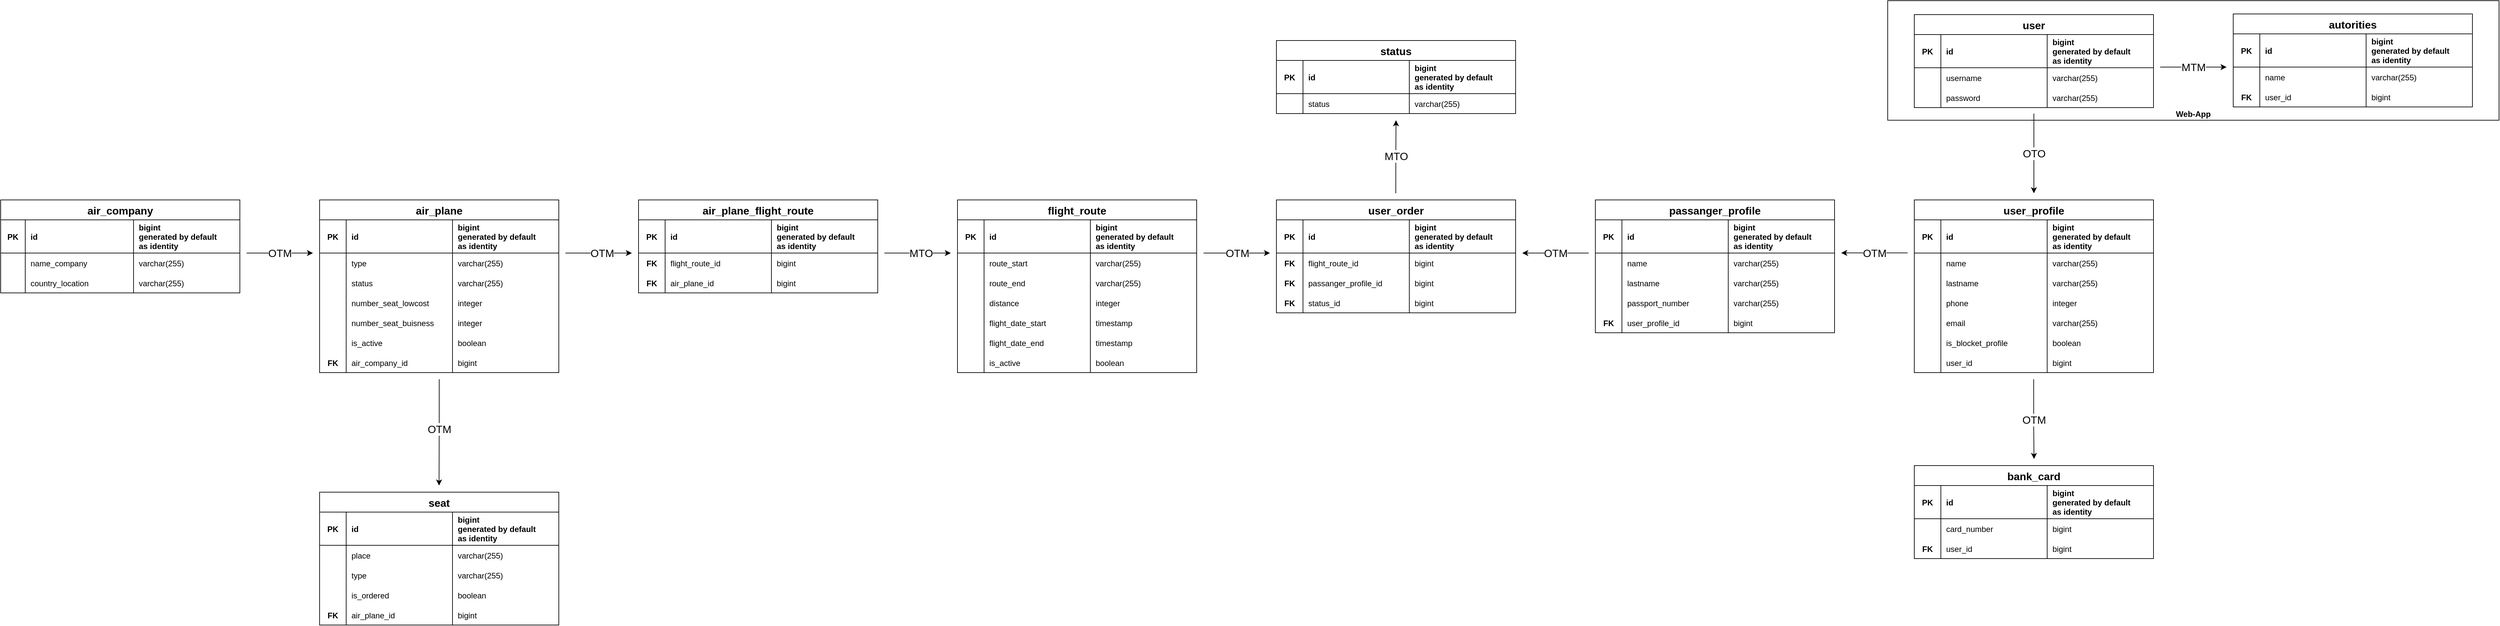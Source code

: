 <mxfile version="20.2.2" type="github">
  <diagram id="R2lEEEUBdFMjLlhIrx00" name="Page-1">
    <mxGraphModel dx="1646" dy="2003" grid="1" gridSize="10" guides="1" tooltips="1" connect="1" arrows="1" fold="1" page="1" pageScale="1" pageWidth="850" pageHeight="1100" math="0" shadow="0" extFonts="Permanent Marker^https://fonts.googleapis.com/css?family=Permanent+Marker">
      <root>
        <mxCell id="0" />
        <mxCell id="1" parent="0" />
        <mxCell id="ByXMqL2nuS13DQ-3L9kz-263" value="&lt;b&gt;Web-App&lt;/b&gt;" style="rounded=0;whiteSpace=wrap;html=1;verticalAlign=bottom;" parent="1" vertex="1">
          <mxGeometry x="2880" y="-1020" width="920" height="180" as="geometry" />
        </mxCell>
        <mxCell id="9RNLhsrsxY3DPn-D8SDI-2" value="user_profile" style="shape=table;startSize=30;container=1;collapsible=1;childLayout=tableLayout;fixedRows=1;rowLines=0;fontStyle=1;align=center;resizeLast=1;fontSize=16;" parent="1" vertex="1">
          <mxGeometry x="2920" y="-720" width="360" height="260" as="geometry">
            <mxRectangle x="45" y="480" width="70" height="30" as="alternateBounds" />
          </mxGeometry>
        </mxCell>
        <mxCell id="9RNLhsrsxY3DPn-D8SDI-3" value="" style="shape=partialRectangle;collapsible=0;dropTarget=0;pointerEvents=0;fillColor=none;points=[[0,0.5],[1,0.5]];portConstraint=eastwest;top=0;left=0;right=0;bottom=1;" parent="9RNLhsrsxY3DPn-D8SDI-2" vertex="1">
          <mxGeometry y="30" width="360" height="50" as="geometry" />
        </mxCell>
        <mxCell id="9RNLhsrsxY3DPn-D8SDI-4" value="PK" style="shape=partialRectangle;overflow=hidden;connectable=0;fillColor=none;top=0;left=0;bottom=0;right=0;fontStyle=1;" parent="9RNLhsrsxY3DPn-D8SDI-3" vertex="1">
          <mxGeometry width="40" height="50" as="geometry">
            <mxRectangle width="40" height="50" as="alternateBounds" />
          </mxGeometry>
        </mxCell>
        <mxCell id="9RNLhsrsxY3DPn-D8SDI-53" value="id" style="shape=partialRectangle;overflow=hidden;connectable=0;fillColor=none;top=0;left=0;bottom=0;right=0;align=left;spacingLeft=6;fontStyle=1;" parent="9RNLhsrsxY3DPn-D8SDI-3" vertex="1">
          <mxGeometry x="40" width="160" height="50" as="geometry">
            <mxRectangle width="160" height="50" as="alternateBounds" />
          </mxGeometry>
        </mxCell>
        <mxCell id="9RNLhsrsxY3DPn-D8SDI-5" value="bigint &#xa;generated by default &#xa;as identity" style="shape=partialRectangle;overflow=hidden;connectable=0;fillColor=none;top=0;left=0;bottom=0;right=0;align=left;spacingLeft=6;fontStyle=1;spacing=2;" parent="9RNLhsrsxY3DPn-D8SDI-3" vertex="1">
          <mxGeometry x="200" width="160" height="50" as="geometry">
            <mxRectangle width="160" height="50" as="alternateBounds" />
          </mxGeometry>
        </mxCell>
        <mxCell id="9RNLhsrsxY3DPn-D8SDI-6" value="" style="shape=partialRectangle;collapsible=0;dropTarget=0;pointerEvents=0;fillColor=none;points=[[0,0.5],[1,0.5]];portConstraint=eastwest;top=0;left=0;right=0;bottom=0;" parent="9RNLhsrsxY3DPn-D8SDI-2" vertex="1">
          <mxGeometry y="80" width="360" height="30" as="geometry" />
        </mxCell>
        <mxCell id="9RNLhsrsxY3DPn-D8SDI-7" value="" style="shape=partialRectangle;overflow=hidden;connectable=0;fillColor=none;top=0;left=0;bottom=0;right=0;" parent="9RNLhsrsxY3DPn-D8SDI-6" vertex="1">
          <mxGeometry width="40" height="30" as="geometry">
            <mxRectangle width="40" height="30" as="alternateBounds" />
          </mxGeometry>
        </mxCell>
        <mxCell id="9RNLhsrsxY3DPn-D8SDI-54" value="name" style="shape=partialRectangle;overflow=hidden;connectable=0;fillColor=none;top=0;left=0;bottom=0;right=0;align=left;spacingLeft=6;fontStyle=0" parent="9RNLhsrsxY3DPn-D8SDI-6" vertex="1">
          <mxGeometry x="40" width="160" height="30" as="geometry">
            <mxRectangle width="160" height="30" as="alternateBounds" />
          </mxGeometry>
        </mxCell>
        <mxCell id="9RNLhsrsxY3DPn-D8SDI-8" value="varchar(255)" style="shape=partialRectangle;overflow=hidden;connectable=0;fillColor=none;top=0;left=0;bottom=0;right=0;align=left;spacingLeft=6;fontStyle=0" parent="9RNLhsrsxY3DPn-D8SDI-6" vertex="1">
          <mxGeometry x="200" width="160" height="30" as="geometry">
            <mxRectangle width="160" height="30" as="alternateBounds" />
          </mxGeometry>
        </mxCell>
        <mxCell id="9RNLhsrsxY3DPn-D8SDI-29" style="shape=partialRectangle;collapsible=0;dropTarget=0;pointerEvents=0;fillColor=none;points=[[0,0.5],[1,0.5]];portConstraint=eastwest;top=0;left=0;right=0;bottom=0;" parent="9RNLhsrsxY3DPn-D8SDI-2" vertex="1">
          <mxGeometry y="110" width="360" height="30" as="geometry" />
        </mxCell>
        <mxCell id="9RNLhsrsxY3DPn-D8SDI-30" style="shape=partialRectangle;overflow=hidden;connectable=0;fillColor=none;top=0;left=0;bottom=0;right=0;" parent="9RNLhsrsxY3DPn-D8SDI-29" vertex="1">
          <mxGeometry width="40" height="30" as="geometry">
            <mxRectangle width="40" height="30" as="alternateBounds" />
          </mxGeometry>
        </mxCell>
        <mxCell id="9RNLhsrsxY3DPn-D8SDI-55" value="lastname " style="shape=partialRectangle;overflow=hidden;connectable=0;fillColor=none;top=0;left=0;bottom=0;right=0;align=left;spacingLeft=6;" parent="9RNLhsrsxY3DPn-D8SDI-29" vertex="1">
          <mxGeometry x="40" width="160" height="30" as="geometry">
            <mxRectangle width="160" height="30" as="alternateBounds" />
          </mxGeometry>
        </mxCell>
        <mxCell id="9RNLhsrsxY3DPn-D8SDI-31" value="varchar(255)" style="shape=partialRectangle;overflow=hidden;connectable=0;fillColor=none;top=0;left=0;bottom=0;right=0;align=left;spacingLeft=6;" parent="9RNLhsrsxY3DPn-D8SDI-29" vertex="1">
          <mxGeometry x="200" width="160" height="30" as="geometry">
            <mxRectangle width="160" height="30" as="alternateBounds" />
          </mxGeometry>
        </mxCell>
        <mxCell id="9RNLhsrsxY3DPn-D8SDI-35" style="shape=partialRectangle;collapsible=0;dropTarget=0;pointerEvents=0;fillColor=none;points=[[0,0.5],[1,0.5]];portConstraint=eastwest;top=0;left=0;right=0;bottom=0;" parent="9RNLhsrsxY3DPn-D8SDI-2" vertex="1">
          <mxGeometry y="140" width="360" height="30" as="geometry" />
        </mxCell>
        <mxCell id="9RNLhsrsxY3DPn-D8SDI-36" style="shape=partialRectangle;overflow=hidden;connectable=0;fillColor=none;top=0;left=0;bottom=0;right=0;" parent="9RNLhsrsxY3DPn-D8SDI-35" vertex="1">
          <mxGeometry width="40" height="30" as="geometry">
            <mxRectangle width="40" height="30" as="alternateBounds" />
          </mxGeometry>
        </mxCell>
        <mxCell id="9RNLhsrsxY3DPn-D8SDI-57" value="phone " style="shape=partialRectangle;overflow=hidden;connectable=0;fillColor=none;top=0;left=0;bottom=0;right=0;align=left;spacingLeft=6;" parent="9RNLhsrsxY3DPn-D8SDI-35" vertex="1">
          <mxGeometry x="40" width="160" height="30" as="geometry">
            <mxRectangle width="160" height="30" as="alternateBounds" />
          </mxGeometry>
        </mxCell>
        <mxCell id="9RNLhsrsxY3DPn-D8SDI-37" value="integer" style="shape=partialRectangle;overflow=hidden;connectable=0;fillColor=none;top=0;left=0;bottom=0;right=0;align=left;spacingLeft=6;" parent="9RNLhsrsxY3DPn-D8SDI-35" vertex="1">
          <mxGeometry x="200" width="160" height="30" as="geometry">
            <mxRectangle width="160" height="30" as="alternateBounds" />
          </mxGeometry>
        </mxCell>
        <mxCell id="9RNLhsrsxY3DPn-D8SDI-44" style="shape=partialRectangle;collapsible=0;dropTarget=0;pointerEvents=0;fillColor=none;points=[[0,0.5],[1,0.5]];portConstraint=eastwest;top=0;left=0;right=0;bottom=0;" parent="9RNLhsrsxY3DPn-D8SDI-2" vertex="1">
          <mxGeometry y="170" width="360" height="30" as="geometry" />
        </mxCell>
        <mxCell id="9RNLhsrsxY3DPn-D8SDI-45" style="shape=partialRectangle;overflow=hidden;connectable=0;fillColor=none;top=0;left=0;bottom=0;right=0;" parent="9RNLhsrsxY3DPn-D8SDI-44" vertex="1">
          <mxGeometry width="40" height="30" as="geometry">
            <mxRectangle width="40" height="30" as="alternateBounds" />
          </mxGeometry>
        </mxCell>
        <mxCell id="9RNLhsrsxY3DPn-D8SDI-59" value="email " style="shape=partialRectangle;overflow=hidden;connectable=0;fillColor=none;top=0;left=0;bottom=0;right=0;align=left;spacingLeft=6;" parent="9RNLhsrsxY3DPn-D8SDI-44" vertex="1">
          <mxGeometry x="40" width="160" height="30" as="geometry">
            <mxRectangle width="160" height="30" as="alternateBounds" />
          </mxGeometry>
        </mxCell>
        <mxCell id="9RNLhsrsxY3DPn-D8SDI-46" value="varchar(255)" style="shape=partialRectangle;overflow=hidden;connectable=0;fillColor=none;top=0;left=0;bottom=0;right=0;align=left;spacingLeft=6;" parent="9RNLhsrsxY3DPn-D8SDI-44" vertex="1">
          <mxGeometry x="200" width="160" height="30" as="geometry">
            <mxRectangle width="160" height="30" as="alternateBounds" />
          </mxGeometry>
        </mxCell>
        <mxCell id="9RNLhsrsxY3DPn-D8SDI-50" style="shape=partialRectangle;collapsible=0;dropTarget=0;pointerEvents=0;fillColor=none;points=[[0,0.5],[1,0.5]];portConstraint=eastwest;top=0;left=0;right=0;bottom=0;" parent="9RNLhsrsxY3DPn-D8SDI-2" vertex="1">
          <mxGeometry y="200" width="360" height="30" as="geometry" />
        </mxCell>
        <mxCell id="9RNLhsrsxY3DPn-D8SDI-51" style="shape=partialRectangle;overflow=hidden;connectable=0;fillColor=none;top=0;left=0;bottom=0;right=0;" parent="9RNLhsrsxY3DPn-D8SDI-50" vertex="1">
          <mxGeometry width="40" height="30" as="geometry">
            <mxRectangle width="40" height="30" as="alternateBounds" />
          </mxGeometry>
        </mxCell>
        <mxCell id="9RNLhsrsxY3DPn-D8SDI-62" value="is_blocket_profile " style="shape=partialRectangle;overflow=hidden;connectable=0;fillColor=none;top=0;left=0;bottom=0;right=0;align=left;spacingLeft=6;" parent="9RNLhsrsxY3DPn-D8SDI-50" vertex="1">
          <mxGeometry x="40" width="160" height="30" as="geometry">
            <mxRectangle width="160" height="30" as="alternateBounds" />
          </mxGeometry>
        </mxCell>
        <mxCell id="9RNLhsrsxY3DPn-D8SDI-52" value="boolean" style="shape=partialRectangle;overflow=hidden;connectable=0;fillColor=none;top=0;left=0;bottom=0;right=0;align=left;spacingLeft=6;" parent="9RNLhsrsxY3DPn-D8SDI-50" vertex="1">
          <mxGeometry x="200" width="160" height="30" as="geometry">
            <mxRectangle width="160" height="30" as="alternateBounds" />
          </mxGeometry>
        </mxCell>
        <mxCell id="ByXMqL2nuS13DQ-3L9kz-276" style="shape=partialRectangle;collapsible=0;dropTarget=0;pointerEvents=0;fillColor=none;points=[[0,0.5],[1,0.5]];portConstraint=eastwest;top=0;left=0;right=0;bottom=0;" parent="9RNLhsrsxY3DPn-D8SDI-2" vertex="1">
          <mxGeometry y="230" width="360" height="30" as="geometry" />
        </mxCell>
        <mxCell id="ByXMqL2nuS13DQ-3L9kz-277" style="shape=partialRectangle;overflow=hidden;connectable=0;fillColor=none;top=0;left=0;bottom=0;right=0;" parent="ByXMqL2nuS13DQ-3L9kz-276" vertex="1">
          <mxGeometry width="40" height="30" as="geometry">
            <mxRectangle width="40" height="30" as="alternateBounds" />
          </mxGeometry>
        </mxCell>
        <mxCell id="ByXMqL2nuS13DQ-3L9kz-278" value="user_id" style="shape=partialRectangle;overflow=hidden;connectable=0;fillColor=none;top=0;left=0;bottom=0;right=0;align=left;spacingLeft=6;" parent="ByXMqL2nuS13DQ-3L9kz-276" vertex="1">
          <mxGeometry x="40" width="160" height="30" as="geometry">
            <mxRectangle width="160" height="30" as="alternateBounds" />
          </mxGeometry>
        </mxCell>
        <mxCell id="ByXMqL2nuS13DQ-3L9kz-279" value="bigint" style="shape=partialRectangle;overflow=hidden;connectable=0;fillColor=none;top=0;left=0;bottom=0;right=0;align=left;spacingLeft=6;" parent="ByXMqL2nuS13DQ-3L9kz-276" vertex="1">
          <mxGeometry x="200" width="160" height="30" as="geometry">
            <mxRectangle width="160" height="30" as="alternateBounds" />
          </mxGeometry>
        </mxCell>
        <mxCell id="9RNLhsrsxY3DPn-D8SDI-104" value="bank_card" style="shape=table;startSize=30;container=1;collapsible=1;childLayout=tableLayout;fixedRows=1;rowLines=0;fontStyle=1;align=center;resizeLast=1;fontSize=16;spacing=2;" parent="1" vertex="1">
          <mxGeometry x="2920" y="-320" width="360" height="140" as="geometry">
            <mxRectangle x="45" y="480" width="70" height="30" as="alternateBounds" />
          </mxGeometry>
        </mxCell>
        <mxCell id="9RNLhsrsxY3DPn-D8SDI-105" value="" style="shape=partialRectangle;collapsible=0;dropTarget=0;pointerEvents=0;fillColor=none;points=[[0,0.5],[1,0.5]];portConstraint=eastwest;top=0;left=0;right=0;bottom=1;" parent="9RNLhsrsxY3DPn-D8SDI-104" vertex="1">
          <mxGeometry y="30" width="360" height="50" as="geometry" />
        </mxCell>
        <mxCell id="9RNLhsrsxY3DPn-D8SDI-106" value="PK" style="shape=partialRectangle;overflow=hidden;connectable=0;fillColor=none;top=0;left=0;bottom=0;right=0;fontStyle=1;" parent="9RNLhsrsxY3DPn-D8SDI-105" vertex="1">
          <mxGeometry width="40" height="50" as="geometry">
            <mxRectangle width="40" height="50" as="alternateBounds" />
          </mxGeometry>
        </mxCell>
        <mxCell id="9RNLhsrsxY3DPn-D8SDI-107" value="id" style="shape=partialRectangle;overflow=hidden;connectable=0;fillColor=none;top=0;left=0;bottom=0;right=0;align=left;spacingLeft=6;fontStyle=1;" parent="9RNLhsrsxY3DPn-D8SDI-105" vertex="1">
          <mxGeometry x="40" width="160" height="50" as="geometry">
            <mxRectangle width="160" height="50" as="alternateBounds" />
          </mxGeometry>
        </mxCell>
        <mxCell id="9RNLhsrsxY3DPn-D8SDI-108" value="bigint &#xa;generated by default &#xa;as identity" style="shape=partialRectangle;overflow=hidden;connectable=0;fillColor=none;top=0;left=0;bottom=0;right=0;align=left;spacingLeft=6;fontStyle=1;spacing=2;" parent="9RNLhsrsxY3DPn-D8SDI-105" vertex="1">
          <mxGeometry x="200" width="160" height="50" as="geometry">
            <mxRectangle width="160" height="50" as="alternateBounds" />
          </mxGeometry>
        </mxCell>
        <mxCell id="EVNkzCKJaaHdPf2Ga0g3-1" style="shape=partialRectangle;collapsible=0;dropTarget=0;pointerEvents=0;fillColor=none;points=[[0,0.5],[1,0.5]];portConstraint=eastwest;top=0;left=0;right=0;bottom=0;" parent="9RNLhsrsxY3DPn-D8SDI-104" vertex="1">
          <mxGeometry y="80" width="360" height="30" as="geometry" />
        </mxCell>
        <mxCell id="EVNkzCKJaaHdPf2Ga0g3-2" style="shape=partialRectangle;overflow=hidden;connectable=0;fillColor=none;top=0;left=0;bottom=0;right=0;" parent="EVNkzCKJaaHdPf2Ga0g3-1" vertex="1">
          <mxGeometry width="40" height="30" as="geometry">
            <mxRectangle width="40" height="30" as="alternateBounds" />
          </mxGeometry>
        </mxCell>
        <mxCell id="EVNkzCKJaaHdPf2Ga0g3-3" value="card_number" style="shape=partialRectangle;overflow=hidden;connectable=0;fillColor=none;top=0;left=0;bottom=0;right=0;align=left;spacingLeft=6;" parent="EVNkzCKJaaHdPf2Ga0g3-1" vertex="1">
          <mxGeometry x="40" width="160" height="30" as="geometry">
            <mxRectangle width="160" height="30" as="alternateBounds" />
          </mxGeometry>
        </mxCell>
        <mxCell id="EVNkzCKJaaHdPf2Ga0g3-4" value="bigint" style="shape=partialRectangle;overflow=hidden;connectable=0;fillColor=none;top=0;left=0;bottom=0;right=0;align=left;spacingLeft=6;" parent="EVNkzCKJaaHdPf2Ga0g3-1" vertex="1">
          <mxGeometry x="200" width="160" height="30" as="geometry">
            <mxRectangle width="160" height="30" as="alternateBounds" />
          </mxGeometry>
        </mxCell>
        <mxCell id="9RNLhsrsxY3DPn-D8SDI-129" style="shape=partialRectangle;collapsible=0;dropTarget=0;pointerEvents=0;fillColor=none;points=[[0,0.5],[1,0.5]];portConstraint=eastwest;top=0;left=0;right=0;bottom=0;" parent="9RNLhsrsxY3DPn-D8SDI-104" vertex="1">
          <mxGeometry y="110" width="360" height="30" as="geometry" />
        </mxCell>
        <mxCell id="9RNLhsrsxY3DPn-D8SDI-130" value="FK" style="shape=partialRectangle;overflow=hidden;connectable=0;fillColor=none;top=0;left=0;bottom=0;right=0;fontStyle=1" parent="9RNLhsrsxY3DPn-D8SDI-129" vertex="1">
          <mxGeometry width="40" height="30" as="geometry">
            <mxRectangle width="40" height="30" as="alternateBounds" />
          </mxGeometry>
        </mxCell>
        <mxCell id="9RNLhsrsxY3DPn-D8SDI-131" value="user_id" style="shape=partialRectangle;overflow=hidden;connectable=0;fillColor=none;top=0;left=0;bottom=0;right=0;align=left;spacingLeft=6;" parent="9RNLhsrsxY3DPn-D8SDI-129" vertex="1">
          <mxGeometry x="40" width="160" height="30" as="geometry">
            <mxRectangle width="160" height="30" as="alternateBounds" />
          </mxGeometry>
        </mxCell>
        <mxCell id="9RNLhsrsxY3DPn-D8SDI-132" value="bigint" style="shape=partialRectangle;overflow=hidden;connectable=0;fillColor=none;top=0;left=0;bottom=0;right=0;align=left;spacingLeft=6;" parent="9RNLhsrsxY3DPn-D8SDI-129" vertex="1">
          <mxGeometry x="200" width="160" height="30" as="geometry">
            <mxRectangle width="160" height="30" as="alternateBounds" />
          </mxGeometry>
        </mxCell>
        <mxCell id="9RNLhsrsxY3DPn-D8SDI-142" value="air_company" style="shape=table;startSize=30;container=1;collapsible=1;childLayout=tableLayout;fixedRows=1;rowLines=0;fontStyle=1;align=center;resizeLast=1;fontSize=16;spacing=2;" parent="1" vertex="1">
          <mxGeometry x="40" y="-720" width="360" height="140" as="geometry">
            <mxRectangle x="45" y="480" width="70" height="30" as="alternateBounds" />
          </mxGeometry>
        </mxCell>
        <mxCell id="9RNLhsrsxY3DPn-D8SDI-143" value="" style="shape=partialRectangle;collapsible=0;dropTarget=0;pointerEvents=0;fillColor=none;points=[[0,0.5],[1,0.5]];portConstraint=eastwest;top=0;left=0;right=0;bottom=1;" parent="9RNLhsrsxY3DPn-D8SDI-142" vertex="1">
          <mxGeometry y="30" width="360" height="50" as="geometry" />
        </mxCell>
        <mxCell id="9RNLhsrsxY3DPn-D8SDI-144" value="PK" style="shape=partialRectangle;overflow=hidden;connectable=0;fillColor=none;top=0;left=0;bottom=0;right=0;fontStyle=1;" parent="9RNLhsrsxY3DPn-D8SDI-143" vertex="1">
          <mxGeometry width="37" height="50" as="geometry">
            <mxRectangle width="37" height="50" as="alternateBounds" />
          </mxGeometry>
        </mxCell>
        <mxCell id="9RNLhsrsxY3DPn-D8SDI-145" value="id" style="shape=partialRectangle;overflow=hidden;connectable=0;fillColor=none;top=0;left=0;bottom=0;right=0;align=left;spacingLeft=6;fontStyle=1;" parent="9RNLhsrsxY3DPn-D8SDI-143" vertex="1">
          <mxGeometry x="37" width="163" height="50" as="geometry">
            <mxRectangle width="163" height="50" as="alternateBounds" />
          </mxGeometry>
        </mxCell>
        <mxCell id="9RNLhsrsxY3DPn-D8SDI-146" value="bigint &#xa;generated by default &#xa;as identity" style="shape=partialRectangle;overflow=hidden;connectable=0;fillColor=none;top=0;left=0;bottom=0;right=0;align=left;spacingLeft=6;fontStyle=1;spacing=2;" parent="9RNLhsrsxY3DPn-D8SDI-143" vertex="1">
          <mxGeometry x="200" width="160" height="50" as="geometry">
            <mxRectangle width="160" height="50" as="alternateBounds" />
          </mxGeometry>
        </mxCell>
        <mxCell id="9RNLhsrsxY3DPn-D8SDI-147" value="" style="shape=partialRectangle;collapsible=0;dropTarget=0;pointerEvents=0;fillColor=none;points=[[0,0.5],[1,0.5]];portConstraint=eastwest;top=0;left=0;right=0;bottom=0;" parent="9RNLhsrsxY3DPn-D8SDI-142" vertex="1">
          <mxGeometry y="80" width="360" height="30" as="geometry" />
        </mxCell>
        <mxCell id="9RNLhsrsxY3DPn-D8SDI-148" value="" style="shape=partialRectangle;overflow=hidden;connectable=0;fillColor=none;top=0;left=0;bottom=0;right=0;" parent="9RNLhsrsxY3DPn-D8SDI-147" vertex="1">
          <mxGeometry width="37" height="30" as="geometry">
            <mxRectangle width="37" height="30" as="alternateBounds" />
          </mxGeometry>
        </mxCell>
        <mxCell id="9RNLhsrsxY3DPn-D8SDI-149" value="name_company" style="shape=partialRectangle;overflow=hidden;connectable=0;fillColor=none;top=0;left=0;bottom=0;right=0;align=left;spacingLeft=6;fontStyle=0" parent="9RNLhsrsxY3DPn-D8SDI-147" vertex="1">
          <mxGeometry x="37" width="163" height="30" as="geometry">
            <mxRectangle width="163" height="30" as="alternateBounds" />
          </mxGeometry>
        </mxCell>
        <mxCell id="9RNLhsrsxY3DPn-D8SDI-150" value="varchar(255)" style="shape=partialRectangle;overflow=hidden;connectable=0;fillColor=none;top=0;left=0;bottom=0;right=0;align=left;spacingLeft=6;fontStyle=0" parent="9RNLhsrsxY3DPn-D8SDI-147" vertex="1">
          <mxGeometry x="200" width="160" height="30" as="geometry">
            <mxRectangle width="160" height="30" as="alternateBounds" />
          </mxGeometry>
        </mxCell>
        <mxCell id="9RNLhsrsxY3DPn-D8SDI-151" style="shape=partialRectangle;collapsible=0;dropTarget=0;pointerEvents=0;fillColor=none;points=[[0,0.5],[1,0.5]];portConstraint=eastwest;top=0;left=0;right=0;bottom=0;" parent="9RNLhsrsxY3DPn-D8SDI-142" vertex="1">
          <mxGeometry y="110" width="360" height="30" as="geometry" />
        </mxCell>
        <mxCell id="9RNLhsrsxY3DPn-D8SDI-152" style="shape=partialRectangle;overflow=hidden;connectable=0;fillColor=none;top=0;left=0;bottom=0;right=0;" parent="9RNLhsrsxY3DPn-D8SDI-151" vertex="1">
          <mxGeometry width="37" height="30" as="geometry">
            <mxRectangle width="37" height="30" as="alternateBounds" />
          </mxGeometry>
        </mxCell>
        <mxCell id="9RNLhsrsxY3DPn-D8SDI-153" value="country_location" style="shape=partialRectangle;overflow=hidden;connectable=0;fillColor=none;top=0;left=0;bottom=0;right=0;align=left;spacingLeft=6;" parent="9RNLhsrsxY3DPn-D8SDI-151" vertex="1">
          <mxGeometry x="37" width="163" height="30" as="geometry">
            <mxRectangle width="163" height="30" as="alternateBounds" />
          </mxGeometry>
        </mxCell>
        <mxCell id="9RNLhsrsxY3DPn-D8SDI-154" value="varchar(255)" style="shape=partialRectangle;overflow=hidden;connectable=0;fillColor=none;top=0;left=0;bottom=0;right=0;align=left;spacingLeft=6;" parent="9RNLhsrsxY3DPn-D8SDI-151" vertex="1">
          <mxGeometry x="200" width="160" height="30" as="geometry">
            <mxRectangle width="160" height="30" as="alternateBounds" />
          </mxGeometry>
        </mxCell>
        <mxCell id="9RNLhsrsxY3DPn-D8SDI-171" value="" style="endArrow=classic;html=1;rounded=0;fontSize=16;edgeStyle=orthogonalEdgeStyle;" parent="1" edge="1">
          <mxGeometry relative="1" as="geometry">
            <mxPoint x="410" y="-640" as="sourcePoint" />
            <mxPoint x="510" y="-640" as="targetPoint" />
            <Array as="points">
              <mxPoint x="410" y="-640" />
            </Array>
          </mxGeometry>
        </mxCell>
        <mxCell id="9RNLhsrsxY3DPn-D8SDI-172" value="OTM" style="edgeLabel;resizable=0;html=1;align=center;verticalAlign=middle;fontSize=16;" parent="9RNLhsrsxY3DPn-D8SDI-171" connectable="0" vertex="1">
          <mxGeometry relative="1" as="geometry" />
        </mxCell>
        <mxCell id="9RNLhsrsxY3DPn-D8SDI-174" value="air_plane" style="shape=table;startSize=30;container=1;collapsible=1;childLayout=tableLayout;fixedRows=1;rowLines=0;fontStyle=1;align=center;resizeLast=1;fontSize=16;spacing=2;" parent="1" vertex="1">
          <mxGeometry x="520" y="-720" width="360" height="260" as="geometry">
            <mxRectangle x="45" y="480" width="70" height="30" as="alternateBounds" />
          </mxGeometry>
        </mxCell>
        <mxCell id="9RNLhsrsxY3DPn-D8SDI-175" value="" style="shape=partialRectangle;collapsible=0;dropTarget=0;pointerEvents=0;fillColor=none;points=[[0,0.5],[1,0.5]];portConstraint=eastwest;top=0;left=0;right=0;bottom=1;" parent="9RNLhsrsxY3DPn-D8SDI-174" vertex="1">
          <mxGeometry y="30" width="360" height="50" as="geometry" />
        </mxCell>
        <mxCell id="9RNLhsrsxY3DPn-D8SDI-176" value="PK" style="shape=partialRectangle;overflow=hidden;connectable=0;fillColor=none;top=0;left=0;bottom=0;right=0;fontStyle=1;" parent="9RNLhsrsxY3DPn-D8SDI-175" vertex="1">
          <mxGeometry width="40" height="50" as="geometry">
            <mxRectangle width="40" height="50" as="alternateBounds" />
          </mxGeometry>
        </mxCell>
        <mxCell id="9RNLhsrsxY3DPn-D8SDI-177" value="id" style="shape=partialRectangle;overflow=hidden;connectable=0;fillColor=none;top=0;left=0;bottom=0;right=0;align=left;spacingLeft=6;fontStyle=1;" parent="9RNLhsrsxY3DPn-D8SDI-175" vertex="1">
          <mxGeometry x="40" width="160" height="50" as="geometry">
            <mxRectangle width="160" height="50" as="alternateBounds" />
          </mxGeometry>
        </mxCell>
        <mxCell id="9RNLhsrsxY3DPn-D8SDI-178" value="bigint &#xa;generated by default &#xa;as identity" style="shape=partialRectangle;overflow=hidden;connectable=0;fillColor=none;top=0;left=0;bottom=0;right=0;align=left;spacingLeft=6;fontStyle=1;spacing=2;" parent="9RNLhsrsxY3DPn-D8SDI-175" vertex="1">
          <mxGeometry x="200" width="160" height="50" as="geometry">
            <mxRectangle width="160" height="50" as="alternateBounds" />
          </mxGeometry>
        </mxCell>
        <mxCell id="9RNLhsrsxY3DPn-D8SDI-179" value="" style="shape=partialRectangle;collapsible=0;dropTarget=0;pointerEvents=0;fillColor=none;points=[[0,0.5],[1,0.5]];portConstraint=eastwest;top=0;left=0;right=0;bottom=0;" parent="9RNLhsrsxY3DPn-D8SDI-174" vertex="1">
          <mxGeometry y="80" width="360" height="30" as="geometry" />
        </mxCell>
        <mxCell id="9RNLhsrsxY3DPn-D8SDI-180" value="" style="shape=partialRectangle;overflow=hidden;connectable=0;fillColor=none;top=0;left=0;bottom=0;right=0;" parent="9RNLhsrsxY3DPn-D8SDI-179" vertex="1">
          <mxGeometry width="40" height="30" as="geometry">
            <mxRectangle width="40" height="30" as="alternateBounds" />
          </mxGeometry>
        </mxCell>
        <mxCell id="9RNLhsrsxY3DPn-D8SDI-181" value="type" style="shape=partialRectangle;overflow=hidden;connectable=0;fillColor=none;top=0;left=0;bottom=0;right=0;align=left;spacingLeft=6;fontStyle=0" parent="9RNLhsrsxY3DPn-D8SDI-179" vertex="1">
          <mxGeometry x="40" width="160" height="30" as="geometry">
            <mxRectangle width="160" height="30" as="alternateBounds" />
          </mxGeometry>
        </mxCell>
        <mxCell id="9RNLhsrsxY3DPn-D8SDI-182" value="varchar(255)" style="shape=partialRectangle;overflow=hidden;connectable=0;fillColor=none;top=0;left=0;bottom=0;right=0;align=left;spacingLeft=6;fontStyle=0" parent="9RNLhsrsxY3DPn-D8SDI-179" vertex="1">
          <mxGeometry x="200" width="160" height="30" as="geometry">
            <mxRectangle width="160" height="30" as="alternateBounds" />
          </mxGeometry>
        </mxCell>
        <mxCell id="ByXMqL2nuS13DQ-3L9kz-252" style="shape=partialRectangle;collapsible=0;dropTarget=0;pointerEvents=0;fillColor=none;points=[[0,0.5],[1,0.5]];portConstraint=eastwest;top=0;left=0;right=0;bottom=0;" parent="9RNLhsrsxY3DPn-D8SDI-174" vertex="1">
          <mxGeometry y="110" width="360" height="30" as="geometry" />
        </mxCell>
        <mxCell id="ByXMqL2nuS13DQ-3L9kz-253" style="shape=partialRectangle;overflow=hidden;connectable=0;fillColor=none;top=0;left=0;bottom=0;right=0;" parent="ByXMqL2nuS13DQ-3L9kz-252" vertex="1">
          <mxGeometry width="40" height="30" as="geometry">
            <mxRectangle width="40" height="30" as="alternateBounds" />
          </mxGeometry>
        </mxCell>
        <mxCell id="ByXMqL2nuS13DQ-3L9kz-254" value="status" style="shape=partialRectangle;overflow=hidden;connectable=0;fillColor=none;top=0;left=0;bottom=0;right=0;align=left;spacingLeft=6;fontStyle=0" parent="ByXMqL2nuS13DQ-3L9kz-252" vertex="1">
          <mxGeometry x="40" width="160" height="30" as="geometry">
            <mxRectangle width="160" height="30" as="alternateBounds" />
          </mxGeometry>
        </mxCell>
        <mxCell id="ByXMqL2nuS13DQ-3L9kz-255" value="varchar(255)" style="shape=partialRectangle;overflow=hidden;connectable=0;fillColor=none;top=0;left=0;bottom=0;right=0;align=left;spacingLeft=6;fontStyle=0" parent="ByXMqL2nuS13DQ-3L9kz-252" vertex="1">
          <mxGeometry x="200" width="160" height="30" as="geometry">
            <mxRectangle width="160" height="30" as="alternateBounds" />
          </mxGeometry>
        </mxCell>
        <mxCell id="BFfiM2rK8uaIV4926fOe-13" style="shape=partialRectangle;collapsible=0;dropTarget=0;pointerEvents=0;fillColor=none;points=[[0,0.5],[1,0.5]];portConstraint=eastwest;top=0;left=0;right=0;bottom=0;" parent="9RNLhsrsxY3DPn-D8SDI-174" vertex="1">
          <mxGeometry y="140" width="360" height="30" as="geometry" />
        </mxCell>
        <mxCell id="BFfiM2rK8uaIV4926fOe-14" style="shape=partialRectangle;overflow=hidden;connectable=0;fillColor=none;top=0;left=0;bottom=0;right=0;" parent="BFfiM2rK8uaIV4926fOe-13" vertex="1">
          <mxGeometry width="40" height="30" as="geometry">
            <mxRectangle width="40" height="30" as="alternateBounds" />
          </mxGeometry>
        </mxCell>
        <mxCell id="BFfiM2rK8uaIV4926fOe-15" value="number_seat_lowcost" style="shape=partialRectangle;overflow=hidden;connectable=0;fillColor=none;top=0;left=0;bottom=0;right=0;align=left;spacingLeft=6;fontStyle=0" parent="BFfiM2rK8uaIV4926fOe-13" vertex="1">
          <mxGeometry x="40" width="160" height="30" as="geometry">
            <mxRectangle width="160" height="30" as="alternateBounds" />
          </mxGeometry>
        </mxCell>
        <mxCell id="BFfiM2rK8uaIV4926fOe-16" value="integer" style="shape=partialRectangle;overflow=hidden;connectable=0;fillColor=none;top=0;left=0;bottom=0;right=0;align=left;spacingLeft=6;fontStyle=0" parent="BFfiM2rK8uaIV4926fOe-13" vertex="1">
          <mxGeometry x="200" width="160" height="30" as="geometry">
            <mxRectangle width="160" height="30" as="alternateBounds" />
          </mxGeometry>
        </mxCell>
        <mxCell id="BFfiM2rK8uaIV4926fOe-17" style="shape=partialRectangle;collapsible=0;dropTarget=0;pointerEvents=0;fillColor=none;points=[[0,0.5],[1,0.5]];portConstraint=eastwest;top=0;left=0;right=0;bottom=0;" parent="9RNLhsrsxY3DPn-D8SDI-174" vertex="1">
          <mxGeometry y="170" width="360" height="30" as="geometry" />
        </mxCell>
        <mxCell id="BFfiM2rK8uaIV4926fOe-18" style="shape=partialRectangle;overflow=hidden;connectable=0;fillColor=none;top=0;left=0;bottom=0;right=0;" parent="BFfiM2rK8uaIV4926fOe-17" vertex="1">
          <mxGeometry width="40" height="30" as="geometry">
            <mxRectangle width="40" height="30" as="alternateBounds" />
          </mxGeometry>
        </mxCell>
        <mxCell id="BFfiM2rK8uaIV4926fOe-19" value="number_seat_buisness" style="shape=partialRectangle;overflow=hidden;connectable=0;fillColor=none;top=0;left=0;bottom=0;right=0;align=left;spacingLeft=6;fontStyle=0" parent="BFfiM2rK8uaIV4926fOe-17" vertex="1">
          <mxGeometry x="40" width="160" height="30" as="geometry">
            <mxRectangle width="160" height="30" as="alternateBounds" />
          </mxGeometry>
        </mxCell>
        <mxCell id="BFfiM2rK8uaIV4926fOe-20" value="integer" style="shape=partialRectangle;overflow=hidden;connectable=0;fillColor=none;top=0;left=0;bottom=0;right=0;align=left;spacingLeft=6;fontStyle=0" parent="BFfiM2rK8uaIV4926fOe-17" vertex="1">
          <mxGeometry x="200" width="160" height="30" as="geometry">
            <mxRectangle width="160" height="30" as="alternateBounds" />
          </mxGeometry>
        </mxCell>
        <mxCell id="BFfiM2rK8uaIV4926fOe-9" style="shape=partialRectangle;collapsible=0;dropTarget=0;pointerEvents=0;fillColor=none;points=[[0,0.5],[1,0.5]];portConstraint=eastwest;top=0;left=0;right=0;bottom=0;" parent="9RNLhsrsxY3DPn-D8SDI-174" vertex="1">
          <mxGeometry y="200" width="360" height="30" as="geometry" />
        </mxCell>
        <mxCell id="BFfiM2rK8uaIV4926fOe-10" style="shape=partialRectangle;overflow=hidden;connectable=0;fillColor=none;top=0;left=0;bottom=0;right=0;" parent="BFfiM2rK8uaIV4926fOe-9" vertex="1">
          <mxGeometry width="40" height="30" as="geometry">
            <mxRectangle width="40" height="30" as="alternateBounds" />
          </mxGeometry>
        </mxCell>
        <mxCell id="BFfiM2rK8uaIV4926fOe-11" value="is_active" style="shape=partialRectangle;overflow=hidden;connectable=0;fillColor=none;top=0;left=0;bottom=0;right=0;align=left;spacingLeft=6;fontStyle=0" parent="BFfiM2rK8uaIV4926fOe-9" vertex="1">
          <mxGeometry x="40" width="160" height="30" as="geometry">
            <mxRectangle width="160" height="30" as="alternateBounds" />
          </mxGeometry>
        </mxCell>
        <mxCell id="BFfiM2rK8uaIV4926fOe-12" value="boolean" style="shape=partialRectangle;overflow=hidden;connectable=0;fillColor=none;top=0;left=0;bottom=0;right=0;align=left;spacingLeft=6;fontStyle=0" parent="BFfiM2rK8uaIV4926fOe-9" vertex="1">
          <mxGeometry x="200" width="160" height="30" as="geometry">
            <mxRectangle width="160" height="30" as="alternateBounds" />
          </mxGeometry>
        </mxCell>
        <mxCell id="9RNLhsrsxY3DPn-D8SDI-191" style="shape=partialRectangle;collapsible=0;dropTarget=0;pointerEvents=0;fillColor=none;points=[[0,0.5],[1,0.5]];portConstraint=eastwest;top=0;left=0;right=0;bottom=0;" parent="9RNLhsrsxY3DPn-D8SDI-174" vertex="1">
          <mxGeometry y="230" width="360" height="30" as="geometry" />
        </mxCell>
        <mxCell id="9RNLhsrsxY3DPn-D8SDI-192" value="FK" style="shape=partialRectangle;overflow=hidden;connectable=0;fillColor=none;top=0;left=0;bottom=0;right=0;fontStyle=1" parent="9RNLhsrsxY3DPn-D8SDI-191" vertex="1">
          <mxGeometry width="40" height="30" as="geometry">
            <mxRectangle width="40" height="30" as="alternateBounds" />
          </mxGeometry>
        </mxCell>
        <mxCell id="9RNLhsrsxY3DPn-D8SDI-193" value="air_company_id" style="shape=partialRectangle;overflow=hidden;connectable=0;fillColor=none;top=0;left=0;bottom=0;right=0;align=left;spacingLeft=6;" parent="9RNLhsrsxY3DPn-D8SDI-191" vertex="1">
          <mxGeometry x="40" width="160" height="30" as="geometry">
            <mxRectangle width="160" height="30" as="alternateBounds" />
          </mxGeometry>
        </mxCell>
        <mxCell id="9RNLhsrsxY3DPn-D8SDI-194" value="bigint" style="shape=partialRectangle;overflow=hidden;connectable=0;fillColor=none;top=0;left=0;bottom=0;right=0;align=left;spacingLeft=6;" parent="9RNLhsrsxY3DPn-D8SDI-191" vertex="1">
          <mxGeometry x="200" width="160" height="30" as="geometry">
            <mxRectangle width="160" height="30" as="alternateBounds" />
          </mxGeometry>
        </mxCell>
        <mxCell id="ByXMqL2nuS13DQ-3L9kz-1" value="flight_route" style="shape=table;startSize=30;container=1;collapsible=1;childLayout=tableLayout;fixedRows=1;rowLines=0;fontStyle=1;align=center;resizeLast=1;fontSize=16;spacing=2;" parent="1" vertex="1">
          <mxGeometry x="1480" y="-720" width="360" height="260" as="geometry">
            <mxRectangle x="45" y="480" width="70" height="30" as="alternateBounds" />
          </mxGeometry>
        </mxCell>
        <mxCell id="ByXMqL2nuS13DQ-3L9kz-2" value="" style="shape=partialRectangle;collapsible=0;dropTarget=0;pointerEvents=0;fillColor=none;points=[[0,0.5],[1,0.5]];portConstraint=eastwest;top=0;left=0;right=0;bottom=1;" parent="ByXMqL2nuS13DQ-3L9kz-1" vertex="1">
          <mxGeometry y="30" width="360" height="50" as="geometry" />
        </mxCell>
        <mxCell id="ByXMqL2nuS13DQ-3L9kz-3" value="PK" style="shape=partialRectangle;overflow=hidden;connectable=0;fillColor=none;top=0;left=0;bottom=0;right=0;fontStyle=1;" parent="ByXMqL2nuS13DQ-3L9kz-2" vertex="1">
          <mxGeometry width="40" height="50" as="geometry">
            <mxRectangle width="40" height="50" as="alternateBounds" />
          </mxGeometry>
        </mxCell>
        <mxCell id="ByXMqL2nuS13DQ-3L9kz-4" value="id" style="shape=partialRectangle;overflow=hidden;connectable=0;fillColor=none;top=0;left=0;bottom=0;right=0;align=left;spacingLeft=6;fontStyle=1;" parent="ByXMqL2nuS13DQ-3L9kz-2" vertex="1">
          <mxGeometry x="40" width="160" height="50" as="geometry">
            <mxRectangle width="160" height="50" as="alternateBounds" />
          </mxGeometry>
        </mxCell>
        <mxCell id="ByXMqL2nuS13DQ-3L9kz-5" value="bigint &#xa;generated by default &#xa;as identity" style="shape=partialRectangle;overflow=hidden;connectable=0;fillColor=none;top=0;left=0;bottom=0;right=0;align=left;spacingLeft=6;fontStyle=1;spacing=2;" parent="ByXMqL2nuS13DQ-3L9kz-2" vertex="1">
          <mxGeometry x="200" width="160" height="50" as="geometry">
            <mxRectangle width="160" height="50" as="alternateBounds" />
          </mxGeometry>
        </mxCell>
        <mxCell id="ByXMqL2nuS13DQ-3L9kz-6" value="" style="shape=partialRectangle;collapsible=0;dropTarget=0;pointerEvents=0;fillColor=none;points=[[0,0.5],[1,0.5]];portConstraint=eastwest;top=0;left=0;right=0;bottom=0;" parent="ByXMqL2nuS13DQ-3L9kz-1" vertex="1">
          <mxGeometry y="80" width="360" height="30" as="geometry" />
        </mxCell>
        <mxCell id="ByXMqL2nuS13DQ-3L9kz-7" value="" style="shape=partialRectangle;overflow=hidden;connectable=0;fillColor=none;top=0;left=0;bottom=0;right=0;" parent="ByXMqL2nuS13DQ-3L9kz-6" vertex="1">
          <mxGeometry width="40" height="30" as="geometry">
            <mxRectangle width="40" height="30" as="alternateBounds" />
          </mxGeometry>
        </mxCell>
        <mxCell id="ByXMqL2nuS13DQ-3L9kz-8" value="route_start" style="shape=partialRectangle;overflow=hidden;connectable=0;fillColor=none;top=0;left=0;bottom=0;right=0;align=left;spacingLeft=6;fontStyle=0" parent="ByXMqL2nuS13DQ-3L9kz-6" vertex="1">
          <mxGeometry x="40" width="160" height="30" as="geometry">
            <mxRectangle width="160" height="30" as="alternateBounds" />
          </mxGeometry>
        </mxCell>
        <mxCell id="ByXMqL2nuS13DQ-3L9kz-9" value="varchar(255)" style="shape=partialRectangle;overflow=hidden;connectable=0;fillColor=none;top=0;left=0;bottom=0;right=0;align=left;spacingLeft=6;fontStyle=0" parent="ByXMqL2nuS13DQ-3L9kz-6" vertex="1">
          <mxGeometry x="200" width="160" height="30" as="geometry">
            <mxRectangle width="160" height="30" as="alternateBounds" />
          </mxGeometry>
        </mxCell>
        <mxCell id="ByXMqL2nuS13DQ-3L9kz-10" style="shape=partialRectangle;collapsible=0;dropTarget=0;pointerEvents=0;fillColor=none;points=[[0,0.5],[1,0.5]];portConstraint=eastwest;top=0;left=0;right=0;bottom=0;" parent="ByXMqL2nuS13DQ-3L9kz-1" vertex="1">
          <mxGeometry y="110" width="360" height="30" as="geometry" />
        </mxCell>
        <mxCell id="ByXMqL2nuS13DQ-3L9kz-11" style="shape=partialRectangle;overflow=hidden;connectable=0;fillColor=none;top=0;left=0;bottom=0;right=0;" parent="ByXMqL2nuS13DQ-3L9kz-10" vertex="1">
          <mxGeometry width="40" height="30" as="geometry">
            <mxRectangle width="40" height="30" as="alternateBounds" />
          </mxGeometry>
        </mxCell>
        <mxCell id="ByXMqL2nuS13DQ-3L9kz-12" value="route_end" style="shape=partialRectangle;overflow=hidden;connectable=0;fillColor=none;top=0;left=0;bottom=0;right=0;align=left;spacingLeft=6;" parent="ByXMqL2nuS13DQ-3L9kz-10" vertex="1">
          <mxGeometry x="40" width="160" height="30" as="geometry">
            <mxRectangle width="160" height="30" as="alternateBounds" />
          </mxGeometry>
        </mxCell>
        <mxCell id="ByXMqL2nuS13DQ-3L9kz-13" value="varchar(255)" style="shape=partialRectangle;overflow=hidden;connectable=0;fillColor=none;top=0;left=0;bottom=0;right=0;align=left;spacingLeft=6;" parent="ByXMqL2nuS13DQ-3L9kz-10" vertex="1">
          <mxGeometry x="200" width="160" height="30" as="geometry">
            <mxRectangle width="160" height="30" as="alternateBounds" />
          </mxGeometry>
        </mxCell>
        <mxCell id="ndCQHxKQ8bhGdv8rVAxo-21" style="shape=partialRectangle;collapsible=0;dropTarget=0;pointerEvents=0;fillColor=none;points=[[0,0.5],[1,0.5]];portConstraint=eastwest;top=0;left=0;right=0;bottom=0;" parent="ByXMqL2nuS13DQ-3L9kz-1" vertex="1">
          <mxGeometry y="140" width="360" height="30" as="geometry" />
        </mxCell>
        <mxCell id="ndCQHxKQ8bhGdv8rVAxo-22" style="shape=partialRectangle;overflow=hidden;connectable=0;fillColor=none;top=0;left=0;bottom=0;right=0;" parent="ndCQHxKQ8bhGdv8rVAxo-21" vertex="1">
          <mxGeometry width="40" height="30" as="geometry">
            <mxRectangle width="40" height="30" as="alternateBounds" />
          </mxGeometry>
        </mxCell>
        <mxCell id="ndCQHxKQ8bhGdv8rVAxo-23" value="distance" style="shape=partialRectangle;overflow=hidden;connectable=0;fillColor=none;top=0;left=0;bottom=0;right=0;align=left;spacingLeft=6;" parent="ndCQHxKQ8bhGdv8rVAxo-21" vertex="1">
          <mxGeometry x="40" width="160" height="30" as="geometry">
            <mxRectangle width="160" height="30" as="alternateBounds" />
          </mxGeometry>
        </mxCell>
        <mxCell id="ndCQHxKQ8bhGdv8rVAxo-24" value="integer" style="shape=partialRectangle;overflow=hidden;connectable=0;fillColor=none;top=0;left=0;bottom=0;right=0;align=left;spacingLeft=6;" parent="ndCQHxKQ8bhGdv8rVAxo-21" vertex="1">
          <mxGeometry x="200" width="160" height="30" as="geometry">
            <mxRectangle width="160" height="30" as="alternateBounds" />
          </mxGeometry>
        </mxCell>
        <mxCell id="ByXMqL2nuS13DQ-3L9kz-18" style="shape=partialRectangle;collapsible=0;dropTarget=0;pointerEvents=0;fillColor=none;points=[[0,0.5],[1,0.5]];portConstraint=eastwest;top=0;left=0;right=0;bottom=0;" parent="ByXMqL2nuS13DQ-3L9kz-1" vertex="1">
          <mxGeometry y="170" width="360" height="30" as="geometry" />
        </mxCell>
        <mxCell id="ByXMqL2nuS13DQ-3L9kz-19" value="" style="shape=partialRectangle;overflow=hidden;connectable=0;fillColor=none;top=0;left=0;bottom=0;right=0;fontStyle=1" parent="ByXMqL2nuS13DQ-3L9kz-18" vertex="1">
          <mxGeometry width="40" height="30" as="geometry">
            <mxRectangle width="40" height="30" as="alternateBounds" />
          </mxGeometry>
        </mxCell>
        <mxCell id="ByXMqL2nuS13DQ-3L9kz-20" value="flight_date_start" style="shape=partialRectangle;overflow=hidden;connectable=0;fillColor=none;top=0;left=0;bottom=0;right=0;align=left;spacingLeft=6;" parent="ByXMqL2nuS13DQ-3L9kz-18" vertex="1">
          <mxGeometry x="40" width="160" height="30" as="geometry">
            <mxRectangle width="160" height="30" as="alternateBounds" />
          </mxGeometry>
        </mxCell>
        <mxCell id="ByXMqL2nuS13DQ-3L9kz-21" value="timestamp" style="shape=partialRectangle;overflow=hidden;connectable=0;fillColor=none;top=0;left=0;bottom=0;right=0;align=left;spacingLeft=6;" parent="ByXMqL2nuS13DQ-3L9kz-18" vertex="1">
          <mxGeometry x="200" width="160" height="30" as="geometry">
            <mxRectangle width="160" height="30" as="alternateBounds" />
          </mxGeometry>
        </mxCell>
        <mxCell id="ByXMqL2nuS13DQ-3L9kz-22" style="shape=partialRectangle;collapsible=0;dropTarget=0;pointerEvents=0;fillColor=none;points=[[0,0.5],[1,0.5]];portConstraint=eastwest;top=0;left=0;right=0;bottom=0;" parent="ByXMqL2nuS13DQ-3L9kz-1" vertex="1">
          <mxGeometry y="200" width="360" height="30" as="geometry" />
        </mxCell>
        <mxCell id="ByXMqL2nuS13DQ-3L9kz-23" value="" style="shape=partialRectangle;overflow=hidden;connectable=0;fillColor=none;top=0;left=0;bottom=0;right=0;fontStyle=1" parent="ByXMqL2nuS13DQ-3L9kz-22" vertex="1">
          <mxGeometry width="40" height="30" as="geometry">
            <mxRectangle width="40" height="30" as="alternateBounds" />
          </mxGeometry>
        </mxCell>
        <mxCell id="ByXMqL2nuS13DQ-3L9kz-24" value="flight_date_end" style="shape=partialRectangle;overflow=hidden;connectable=0;fillColor=none;top=0;left=0;bottom=0;right=0;align=left;spacingLeft=6;" parent="ByXMqL2nuS13DQ-3L9kz-22" vertex="1">
          <mxGeometry x="40" width="160" height="30" as="geometry">
            <mxRectangle width="160" height="30" as="alternateBounds" />
          </mxGeometry>
        </mxCell>
        <mxCell id="ByXMqL2nuS13DQ-3L9kz-25" value="timestamp" style="shape=partialRectangle;overflow=hidden;connectable=0;fillColor=none;top=0;left=0;bottom=0;right=0;align=left;spacingLeft=6;" parent="ByXMqL2nuS13DQ-3L9kz-22" vertex="1">
          <mxGeometry x="200" width="160" height="30" as="geometry">
            <mxRectangle width="160" height="30" as="alternateBounds" />
          </mxGeometry>
        </mxCell>
        <mxCell id="BFfiM2rK8uaIV4926fOe-5" style="shape=partialRectangle;collapsible=0;dropTarget=0;pointerEvents=0;fillColor=none;points=[[0,0.5],[1,0.5]];portConstraint=eastwest;top=0;left=0;right=0;bottom=0;" parent="ByXMqL2nuS13DQ-3L9kz-1" vertex="1">
          <mxGeometry y="230" width="360" height="30" as="geometry" />
        </mxCell>
        <mxCell id="BFfiM2rK8uaIV4926fOe-6" style="shape=partialRectangle;overflow=hidden;connectable=0;fillColor=none;top=0;left=0;bottom=0;right=0;fontStyle=1" parent="BFfiM2rK8uaIV4926fOe-5" vertex="1">
          <mxGeometry width="40" height="30" as="geometry">
            <mxRectangle width="40" height="30" as="alternateBounds" />
          </mxGeometry>
        </mxCell>
        <mxCell id="BFfiM2rK8uaIV4926fOe-7" value="is_active" style="shape=partialRectangle;overflow=hidden;connectable=0;fillColor=none;top=0;left=0;bottom=0;right=0;align=left;spacingLeft=6;" parent="BFfiM2rK8uaIV4926fOe-5" vertex="1">
          <mxGeometry x="40" width="160" height="30" as="geometry">
            <mxRectangle width="160" height="30" as="alternateBounds" />
          </mxGeometry>
        </mxCell>
        <mxCell id="BFfiM2rK8uaIV4926fOe-8" value="boolean" style="shape=partialRectangle;overflow=hidden;connectable=0;fillColor=none;top=0;left=0;bottom=0;right=0;align=left;spacingLeft=6;" parent="BFfiM2rK8uaIV4926fOe-5" vertex="1">
          <mxGeometry x="200" width="160" height="30" as="geometry">
            <mxRectangle width="160" height="30" as="alternateBounds" />
          </mxGeometry>
        </mxCell>
        <mxCell id="ByXMqL2nuS13DQ-3L9kz-26" value="user_order" style="shape=table;startSize=30;container=1;collapsible=1;childLayout=tableLayout;fixedRows=1;rowLines=0;fontStyle=1;align=center;resizeLast=1;fontSize=16;spacing=2;" parent="1" vertex="1">
          <mxGeometry x="1960" y="-720" width="360" height="170" as="geometry">
            <mxRectangle x="45" y="480" width="70" height="30" as="alternateBounds" />
          </mxGeometry>
        </mxCell>
        <mxCell id="ByXMqL2nuS13DQ-3L9kz-27" value="" style="shape=partialRectangle;collapsible=0;dropTarget=0;pointerEvents=0;fillColor=none;points=[[0,0.5],[1,0.5]];portConstraint=eastwest;top=0;left=0;right=0;bottom=1;" parent="ByXMqL2nuS13DQ-3L9kz-26" vertex="1">
          <mxGeometry y="30" width="360" height="50" as="geometry" />
        </mxCell>
        <mxCell id="ByXMqL2nuS13DQ-3L9kz-28" value="PK" style="shape=partialRectangle;overflow=hidden;connectable=0;fillColor=none;top=0;left=0;bottom=0;right=0;fontStyle=1;" parent="ByXMqL2nuS13DQ-3L9kz-27" vertex="1">
          <mxGeometry width="40" height="50" as="geometry">
            <mxRectangle width="40" height="50" as="alternateBounds" />
          </mxGeometry>
        </mxCell>
        <mxCell id="ByXMqL2nuS13DQ-3L9kz-29" value="id" style="shape=partialRectangle;overflow=hidden;connectable=0;fillColor=none;top=0;left=0;bottom=0;right=0;align=left;spacingLeft=6;fontStyle=1;" parent="ByXMqL2nuS13DQ-3L9kz-27" vertex="1">
          <mxGeometry x="40" width="160" height="50" as="geometry">
            <mxRectangle width="160" height="50" as="alternateBounds" />
          </mxGeometry>
        </mxCell>
        <mxCell id="ByXMqL2nuS13DQ-3L9kz-30" value="bigint &#xa;generated by default &#xa;as identity" style="shape=partialRectangle;overflow=hidden;connectable=0;fillColor=none;top=0;left=0;bottom=0;right=0;align=left;spacingLeft=6;fontStyle=1;spacing=2;" parent="ByXMqL2nuS13DQ-3L9kz-27" vertex="1">
          <mxGeometry x="200" width="160" height="50" as="geometry">
            <mxRectangle width="160" height="50" as="alternateBounds" />
          </mxGeometry>
        </mxCell>
        <mxCell id="ByXMqL2nuS13DQ-3L9kz-43" style="shape=partialRectangle;collapsible=0;dropTarget=0;pointerEvents=0;fillColor=none;points=[[0,0.5],[1,0.5]];portConstraint=eastwest;top=0;left=0;right=0;bottom=0;" parent="ByXMqL2nuS13DQ-3L9kz-26" vertex="1">
          <mxGeometry y="80" width="360" height="30" as="geometry" />
        </mxCell>
        <mxCell id="ByXMqL2nuS13DQ-3L9kz-44" value="FK" style="shape=partialRectangle;overflow=hidden;connectable=0;fillColor=none;top=0;left=0;bottom=0;right=0;fontStyle=1" parent="ByXMqL2nuS13DQ-3L9kz-43" vertex="1">
          <mxGeometry width="40" height="30" as="geometry">
            <mxRectangle width="40" height="30" as="alternateBounds" />
          </mxGeometry>
        </mxCell>
        <mxCell id="ByXMqL2nuS13DQ-3L9kz-45" value="flight_route_id" style="shape=partialRectangle;overflow=hidden;connectable=0;fillColor=none;top=0;left=0;bottom=0;right=0;align=left;spacingLeft=6;" parent="ByXMqL2nuS13DQ-3L9kz-43" vertex="1">
          <mxGeometry x="40" width="160" height="30" as="geometry">
            <mxRectangle width="160" height="30" as="alternateBounds" />
          </mxGeometry>
        </mxCell>
        <mxCell id="ByXMqL2nuS13DQ-3L9kz-46" value="bigint" style="shape=partialRectangle;overflow=hidden;connectable=0;fillColor=none;top=0;left=0;bottom=0;right=0;align=left;spacingLeft=6;" parent="ByXMqL2nuS13DQ-3L9kz-43" vertex="1">
          <mxGeometry x="200" width="160" height="30" as="geometry">
            <mxRectangle width="160" height="30" as="alternateBounds" />
          </mxGeometry>
        </mxCell>
        <mxCell id="ByXMqL2nuS13DQ-3L9kz-47" style="shape=partialRectangle;collapsible=0;dropTarget=0;pointerEvents=0;fillColor=none;points=[[0,0.5],[1,0.5]];portConstraint=eastwest;top=0;left=0;right=0;bottom=0;" parent="ByXMqL2nuS13DQ-3L9kz-26" vertex="1">
          <mxGeometry y="110" width="360" height="30" as="geometry" />
        </mxCell>
        <mxCell id="ByXMqL2nuS13DQ-3L9kz-48" value="FK" style="shape=partialRectangle;overflow=hidden;connectable=0;fillColor=none;top=0;left=0;bottom=0;right=0;fontStyle=1" parent="ByXMqL2nuS13DQ-3L9kz-47" vertex="1">
          <mxGeometry width="40" height="30" as="geometry">
            <mxRectangle width="40" height="30" as="alternateBounds" />
          </mxGeometry>
        </mxCell>
        <mxCell id="ByXMqL2nuS13DQ-3L9kz-49" value="passanger_profile_id" style="shape=partialRectangle;overflow=hidden;connectable=0;fillColor=none;top=0;left=0;bottom=0;right=0;align=left;spacingLeft=6;" parent="ByXMqL2nuS13DQ-3L9kz-47" vertex="1">
          <mxGeometry x="40" width="160" height="30" as="geometry">
            <mxRectangle width="160" height="30" as="alternateBounds" />
          </mxGeometry>
        </mxCell>
        <mxCell id="ByXMqL2nuS13DQ-3L9kz-50" value="bigint" style="shape=partialRectangle;overflow=hidden;connectable=0;fillColor=none;top=0;left=0;bottom=0;right=0;align=left;spacingLeft=6;" parent="ByXMqL2nuS13DQ-3L9kz-47" vertex="1">
          <mxGeometry x="200" width="160" height="30" as="geometry">
            <mxRectangle width="160" height="30" as="alternateBounds" />
          </mxGeometry>
        </mxCell>
        <mxCell id="kc857Ta8OIQ6Eb5TGdXF-22" style="shape=partialRectangle;collapsible=0;dropTarget=0;pointerEvents=0;fillColor=none;points=[[0,0.5],[1,0.5]];portConstraint=eastwest;top=0;left=0;right=0;bottom=0;" parent="ByXMqL2nuS13DQ-3L9kz-26" vertex="1">
          <mxGeometry y="140" width="360" height="30" as="geometry" />
        </mxCell>
        <mxCell id="kc857Ta8OIQ6Eb5TGdXF-23" value="FK" style="shape=partialRectangle;overflow=hidden;connectable=0;fillColor=none;top=0;left=0;bottom=0;right=0;fontStyle=1" parent="kc857Ta8OIQ6Eb5TGdXF-22" vertex="1">
          <mxGeometry width="40" height="30" as="geometry">
            <mxRectangle width="40" height="30" as="alternateBounds" />
          </mxGeometry>
        </mxCell>
        <mxCell id="kc857Ta8OIQ6Eb5TGdXF-24" value="status_id" style="shape=partialRectangle;overflow=hidden;connectable=0;fillColor=none;top=0;left=0;bottom=0;right=0;align=left;spacingLeft=6;" parent="kc857Ta8OIQ6Eb5TGdXF-22" vertex="1">
          <mxGeometry x="40" width="160" height="30" as="geometry">
            <mxRectangle width="160" height="30" as="alternateBounds" />
          </mxGeometry>
        </mxCell>
        <mxCell id="kc857Ta8OIQ6Eb5TGdXF-25" value="bigint" style="shape=partialRectangle;overflow=hidden;connectable=0;fillColor=none;top=0;left=0;bottom=0;right=0;align=left;spacingLeft=6;" parent="kc857Ta8OIQ6Eb5TGdXF-22" vertex="1">
          <mxGeometry x="200" width="160" height="30" as="geometry">
            <mxRectangle width="160" height="30" as="alternateBounds" />
          </mxGeometry>
        </mxCell>
        <mxCell id="ByXMqL2nuS13DQ-3L9kz-56" value="passanger_profile" style="shape=table;startSize=30;container=1;collapsible=1;childLayout=tableLayout;fixedRows=1;rowLines=0;fontStyle=1;align=center;resizeLast=1;fontSize=16;" parent="1" vertex="1">
          <mxGeometry x="2440" y="-720" width="360" height="200" as="geometry">
            <mxRectangle x="45" y="480" width="70" height="30" as="alternateBounds" />
          </mxGeometry>
        </mxCell>
        <mxCell id="ByXMqL2nuS13DQ-3L9kz-57" value="" style="shape=partialRectangle;collapsible=0;dropTarget=0;pointerEvents=0;fillColor=none;points=[[0,0.5],[1,0.5]];portConstraint=eastwest;top=0;left=0;right=0;bottom=1;" parent="ByXMqL2nuS13DQ-3L9kz-56" vertex="1">
          <mxGeometry y="30" width="360" height="50" as="geometry" />
        </mxCell>
        <mxCell id="ByXMqL2nuS13DQ-3L9kz-58" value="PK" style="shape=partialRectangle;overflow=hidden;connectable=0;fillColor=none;top=0;left=0;bottom=0;right=0;fontStyle=1;" parent="ByXMqL2nuS13DQ-3L9kz-57" vertex="1">
          <mxGeometry width="40" height="50" as="geometry">
            <mxRectangle width="40" height="50" as="alternateBounds" />
          </mxGeometry>
        </mxCell>
        <mxCell id="ByXMqL2nuS13DQ-3L9kz-59" value="id" style="shape=partialRectangle;overflow=hidden;connectable=0;fillColor=none;top=0;left=0;bottom=0;right=0;align=left;spacingLeft=6;fontStyle=1;" parent="ByXMqL2nuS13DQ-3L9kz-57" vertex="1">
          <mxGeometry x="40" width="160" height="50" as="geometry">
            <mxRectangle width="160" height="50" as="alternateBounds" />
          </mxGeometry>
        </mxCell>
        <mxCell id="ByXMqL2nuS13DQ-3L9kz-60" value="bigint &#xa;generated by default &#xa;as identity" style="shape=partialRectangle;overflow=hidden;connectable=0;fillColor=none;top=0;left=0;bottom=0;right=0;align=left;spacingLeft=6;fontStyle=1;spacing=2;" parent="ByXMqL2nuS13DQ-3L9kz-57" vertex="1">
          <mxGeometry x="200" width="160" height="50" as="geometry">
            <mxRectangle width="160" height="50" as="alternateBounds" />
          </mxGeometry>
        </mxCell>
        <mxCell id="ByXMqL2nuS13DQ-3L9kz-61" value="" style="shape=partialRectangle;collapsible=0;dropTarget=0;pointerEvents=0;fillColor=none;points=[[0,0.5],[1,0.5]];portConstraint=eastwest;top=0;left=0;right=0;bottom=0;" parent="ByXMqL2nuS13DQ-3L9kz-56" vertex="1">
          <mxGeometry y="80" width="360" height="30" as="geometry" />
        </mxCell>
        <mxCell id="ByXMqL2nuS13DQ-3L9kz-62" value="" style="shape=partialRectangle;overflow=hidden;connectable=0;fillColor=none;top=0;left=0;bottom=0;right=0;" parent="ByXMqL2nuS13DQ-3L9kz-61" vertex="1">
          <mxGeometry width="40" height="30" as="geometry">
            <mxRectangle width="40" height="30" as="alternateBounds" />
          </mxGeometry>
        </mxCell>
        <mxCell id="ByXMqL2nuS13DQ-3L9kz-63" value="name" style="shape=partialRectangle;overflow=hidden;connectable=0;fillColor=none;top=0;left=0;bottom=0;right=0;align=left;spacingLeft=6;fontStyle=0" parent="ByXMqL2nuS13DQ-3L9kz-61" vertex="1">
          <mxGeometry x="40" width="160" height="30" as="geometry">
            <mxRectangle width="160" height="30" as="alternateBounds" />
          </mxGeometry>
        </mxCell>
        <mxCell id="ByXMqL2nuS13DQ-3L9kz-64" value="varchar(255)" style="shape=partialRectangle;overflow=hidden;connectable=0;fillColor=none;top=0;left=0;bottom=0;right=0;align=left;spacingLeft=6;fontStyle=0" parent="ByXMqL2nuS13DQ-3L9kz-61" vertex="1">
          <mxGeometry x="200" width="160" height="30" as="geometry">
            <mxRectangle width="160" height="30" as="alternateBounds" />
          </mxGeometry>
        </mxCell>
        <mxCell id="ByXMqL2nuS13DQ-3L9kz-65" style="shape=partialRectangle;collapsible=0;dropTarget=0;pointerEvents=0;fillColor=none;points=[[0,0.5],[1,0.5]];portConstraint=eastwest;top=0;left=0;right=0;bottom=0;" parent="ByXMqL2nuS13DQ-3L9kz-56" vertex="1">
          <mxGeometry y="110" width="360" height="30" as="geometry" />
        </mxCell>
        <mxCell id="ByXMqL2nuS13DQ-3L9kz-66" style="shape=partialRectangle;overflow=hidden;connectable=0;fillColor=none;top=0;left=0;bottom=0;right=0;" parent="ByXMqL2nuS13DQ-3L9kz-65" vertex="1">
          <mxGeometry width="40" height="30" as="geometry">
            <mxRectangle width="40" height="30" as="alternateBounds" />
          </mxGeometry>
        </mxCell>
        <mxCell id="ByXMqL2nuS13DQ-3L9kz-67" value="lastname " style="shape=partialRectangle;overflow=hidden;connectable=0;fillColor=none;top=0;left=0;bottom=0;right=0;align=left;spacingLeft=6;" parent="ByXMqL2nuS13DQ-3L9kz-65" vertex="1">
          <mxGeometry x="40" width="160" height="30" as="geometry">
            <mxRectangle width="160" height="30" as="alternateBounds" />
          </mxGeometry>
        </mxCell>
        <mxCell id="ByXMqL2nuS13DQ-3L9kz-68" value="varchar(255)" style="shape=partialRectangle;overflow=hidden;connectable=0;fillColor=none;top=0;left=0;bottom=0;right=0;align=left;spacingLeft=6;" parent="ByXMqL2nuS13DQ-3L9kz-65" vertex="1">
          <mxGeometry x="200" width="160" height="30" as="geometry">
            <mxRectangle width="160" height="30" as="alternateBounds" />
          </mxGeometry>
        </mxCell>
        <mxCell id="ByXMqL2nuS13DQ-3L9kz-77" style="shape=partialRectangle;collapsible=0;dropTarget=0;pointerEvents=0;fillColor=none;points=[[0,0.5],[1,0.5]];portConstraint=eastwest;top=0;left=0;right=0;bottom=0;" parent="ByXMqL2nuS13DQ-3L9kz-56" vertex="1">
          <mxGeometry y="140" width="360" height="30" as="geometry" />
        </mxCell>
        <mxCell id="ByXMqL2nuS13DQ-3L9kz-78" style="shape=partialRectangle;overflow=hidden;connectable=0;fillColor=none;top=0;left=0;bottom=0;right=0;" parent="ByXMqL2nuS13DQ-3L9kz-77" vertex="1">
          <mxGeometry width="40" height="30" as="geometry">
            <mxRectangle width="40" height="30" as="alternateBounds" />
          </mxGeometry>
        </mxCell>
        <mxCell id="ByXMqL2nuS13DQ-3L9kz-79" value="passport_number" style="shape=partialRectangle;overflow=hidden;connectable=0;fillColor=none;top=0;left=0;bottom=0;right=0;align=left;spacingLeft=6;" parent="ByXMqL2nuS13DQ-3L9kz-77" vertex="1">
          <mxGeometry x="40" width="160" height="30" as="geometry">
            <mxRectangle width="160" height="30" as="alternateBounds" />
          </mxGeometry>
        </mxCell>
        <mxCell id="ByXMqL2nuS13DQ-3L9kz-80" value="varchar(255)" style="shape=partialRectangle;overflow=hidden;connectable=0;fillColor=none;top=0;left=0;bottom=0;right=0;align=left;spacingLeft=6;" parent="ByXMqL2nuS13DQ-3L9kz-77" vertex="1">
          <mxGeometry x="200" width="160" height="30" as="geometry">
            <mxRectangle width="160" height="30" as="alternateBounds" />
          </mxGeometry>
        </mxCell>
        <mxCell id="ByXMqL2nuS13DQ-3L9kz-268" style="shape=partialRectangle;collapsible=0;dropTarget=0;pointerEvents=0;fillColor=none;points=[[0,0.5],[1,0.5]];portConstraint=eastwest;top=0;left=0;right=0;bottom=0;" parent="ByXMqL2nuS13DQ-3L9kz-56" vertex="1">
          <mxGeometry y="170" width="360" height="30" as="geometry" />
        </mxCell>
        <mxCell id="ByXMqL2nuS13DQ-3L9kz-269" value="FK" style="shape=partialRectangle;overflow=hidden;connectable=0;fillColor=none;top=0;left=0;bottom=0;right=0;fontStyle=1" parent="ByXMqL2nuS13DQ-3L9kz-268" vertex="1">
          <mxGeometry width="40" height="30" as="geometry">
            <mxRectangle width="40" height="30" as="alternateBounds" />
          </mxGeometry>
        </mxCell>
        <mxCell id="ByXMqL2nuS13DQ-3L9kz-270" value="user_profile_id" style="shape=partialRectangle;overflow=hidden;connectable=0;fillColor=none;top=0;left=0;bottom=0;right=0;align=left;spacingLeft=6;" parent="ByXMqL2nuS13DQ-3L9kz-268" vertex="1">
          <mxGeometry x="40" width="160" height="30" as="geometry">
            <mxRectangle width="160" height="30" as="alternateBounds" />
          </mxGeometry>
        </mxCell>
        <mxCell id="ByXMqL2nuS13DQ-3L9kz-271" value="bigint" style="shape=partialRectangle;overflow=hidden;connectable=0;fillColor=none;top=0;left=0;bottom=0;right=0;align=left;spacingLeft=6;" parent="ByXMqL2nuS13DQ-3L9kz-268" vertex="1">
          <mxGeometry x="200" width="160" height="30" as="geometry">
            <mxRectangle width="160" height="30" as="alternateBounds" />
          </mxGeometry>
        </mxCell>
        <mxCell id="ByXMqL2nuS13DQ-3L9kz-98" value="user" style="shape=table;startSize=30;container=1;collapsible=1;childLayout=tableLayout;fixedRows=1;rowLines=0;fontStyle=1;align=center;resizeLast=1;fontSize=16;spacing=2;" parent="1" vertex="1">
          <mxGeometry x="2920" y="-999" width="360" height="140" as="geometry">
            <mxRectangle x="45" y="480" width="70" height="30" as="alternateBounds" />
          </mxGeometry>
        </mxCell>
        <mxCell id="ByXMqL2nuS13DQ-3L9kz-99" value="" style="shape=partialRectangle;collapsible=0;dropTarget=0;pointerEvents=0;fillColor=none;points=[[0,0.5],[1,0.5]];portConstraint=eastwest;top=0;left=0;right=0;bottom=1;" parent="ByXMqL2nuS13DQ-3L9kz-98" vertex="1">
          <mxGeometry y="30" width="360" height="50" as="geometry" />
        </mxCell>
        <mxCell id="ByXMqL2nuS13DQ-3L9kz-100" value="PK" style="shape=partialRectangle;overflow=hidden;connectable=0;fillColor=none;top=0;left=0;bottom=0;right=0;fontStyle=1;" parent="ByXMqL2nuS13DQ-3L9kz-99" vertex="1">
          <mxGeometry width="40" height="50" as="geometry">
            <mxRectangle width="40" height="50" as="alternateBounds" />
          </mxGeometry>
        </mxCell>
        <mxCell id="ByXMqL2nuS13DQ-3L9kz-101" value="id" style="shape=partialRectangle;overflow=hidden;connectable=0;fillColor=none;top=0;left=0;bottom=0;right=0;align=left;spacingLeft=6;fontStyle=1;" parent="ByXMqL2nuS13DQ-3L9kz-99" vertex="1">
          <mxGeometry x="40" width="160" height="50" as="geometry">
            <mxRectangle width="160" height="50" as="alternateBounds" />
          </mxGeometry>
        </mxCell>
        <mxCell id="ByXMqL2nuS13DQ-3L9kz-102" value="bigint &#xa;generated by default &#xa;as identity" style="shape=partialRectangle;overflow=hidden;connectable=0;fillColor=none;top=0;left=0;bottom=0;right=0;align=left;spacingLeft=6;fontStyle=1;spacing=2;" parent="ByXMqL2nuS13DQ-3L9kz-99" vertex="1">
          <mxGeometry x="200" width="160" height="50" as="geometry">
            <mxRectangle width="160" height="50" as="alternateBounds" />
          </mxGeometry>
        </mxCell>
        <mxCell id="ByXMqL2nuS13DQ-3L9kz-103" value="" style="shape=partialRectangle;collapsible=0;dropTarget=0;pointerEvents=0;fillColor=none;points=[[0,0.5],[1,0.5]];portConstraint=eastwest;top=0;left=0;right=0;bottom=0;" parent="ByXMqL2nuS13DQ-3L9kz-98" vertex="1">
          <mxGeometry y="80" width="360" height="30" as="geometry" />
        </mxCell>
        <mxCell id="ByXMqL2nuS13DQ-3L9kz-104" value="" style="shape=partialRectangle;overflow=hidden;connectable=0;fillColor=none;top=0;left=0;bottom=0;right=0;" parent="ByXMqL2nuS13DQ-3L9kz-103" vertex="1">
          <mxGeometry width="40" height="30" as="geometry">
            <mxRectangle width="40" height="30" as="alternateBounds" />
          </mxGeometry>
        </mxCell>
        <mxCell id="ByXMqL2nuS13DQ-3L9kz-105" value="username" style="shape=partialRectangle;overflow=hidden;connectable=0;fillColor=none;top=0;left=0;bottom=0;right=0;align=left;spacingLeft=6;fontStyle=0" parent="ByXMqL2nuS13DQ-3L9kz-103" vertex="1">
          <mxGeometry x="40" width="160" height="30" as="geometry">
            <mxRectangle width="160" height="30" as="alternateBounds" />
          </mxGeometry>
        </mxCell>
        <mxCell id="ByXMqL2nuS13DQ-3L9kz-106" value="varchar(255)" style="shape=partialRectangle;overflow=hidden;connectable=0;fillColor=none;top=0;left=0;bottom=0;right=0;align=left;spacingLeft=6;fontStyle=0" parent="ByXMqL2nuS13DQ-3L9kz-103" vertex="1">
          <mxGeometry x="200" width="160" height="30" as="geometry">
            <mxRectangle width="160" height="30" as="alternateBounds" />
          </mxGeometry>
        </mxCell>
        <mxCell id="ByXMqL2nuS13DQ-3L9kz-107" style="shape=partialRectangle;collapsible=0;dropTarget=0;pointerEvents=0;fillColor=none;points=[[0,0.5],[1,0.5]];portConstraint=eastwest;top=0;left=0;right=0;bottom=0;" parent="ByXMqL2nuS13DQ-3L9kz-98" vertex="1">
          <mxGeometry y="110" width="360" height="30" as="geometry" />
        </mxCell>
        <mxCell id="ByXMqL2nuS13DQ-3L9kz-108" style="shape=partialRectangle;overflow=hidden;connectable=0;fillColor=none;top=0;left=0;bottom=0;right=0;" parent="ByXMqL2nuS13DQ-3L9kz-107" vertex="1">
          <mxGeometry width="40" height="30" as="geometry">
            <mxRectangle width="40" height="30" as="alternateBounds" />
          </mxGeometry>
        </mxCell>
        <mxCell id="ByXMqL2nuS13DQ-3L9kz-109" value="password" style="shape=partialRectangle;overflow=hidden;connectable=0;fillColor=none;top=0;left=0;bottom=0;right=0;align=left;spacingLeft=6;" parent="ByXMqL2nuS13DQ-3L9kz-107" vertex="1">
          <mxGeometry x="40" width="160" height="30" as="geometry">
            <mxRectangle width="160" height="30" as="alternateBounds" />
          </mxGeometry>
        </mxCell>
        <mxCell id="ByXMqL2nuS13DQ-3L9kz-110" value="varchar(255)" style="shape=partialRectangle;overflow=hidden;connectable=0;fillColor=none;top=0;left=0;bottom=0;right=0;align=left;spacingLeft=6;" parent="ByXMqL2nuS13DQ-3L9kz-107" vertex="1">
          <mxGeometry x="200" width="160" height="30" as="geometry">
            <mxRectangle width="160" height="30" as="alternateBounds" />
          </mxGeometry>
        </mxCell>
        <mxCell id="ByXMqL2nuS13DQ-3L9kz-149" value="autorities" style="shape=table;startSize=30;container=1;collapsible=1;childLayout=tableLayout;fixedRows=1;rowLines=0;fontStyle=1;align=center;resizeLast=1;fontSize=16;spacing=2;" parent="1" vertex="1">
          <mxGeometry x="3400" y="-1000" width="360" height="140" as="geometry">
            <mxRectangle x="45" y="480" width="70" height="30" as="alternateBounds" />
          </mxGeometry>
        </mxCell>
        <mxCell id="ByXMqL2nuS13DQ-3L9kz-150" value="" style="shape=partialRectangle;collapsible=0;dropTarget=0;pointerEvents=0;fillColor=none;points=[[0,0.5],[1,0.5]];portConstraint=eastwest;top=0;left=0;right=0;bottom=1;" parent="ByXMqL2nuS13DQ-3L9kz-149" vertex="1">
          <mxGeometry y="30" width="360" height="50" as="geometry" />
        </mxCell>
        <mxCell id="ByXMqL2nuS13DQ-3L9kz-151" value="PK" style="shape=partialRectangle;overflow=hidden;connectable=0;fillColor=none;top=0;left=0;bottom=0;right=0;fontStyle=1;" parent="ByXMqL2nuS13DQ-3L9kz-150" vertex="1">
          <mxGeometry width="40" height="50" as="geometry">
            <mxRectangle width="40" height="50" as="alternateBounds" />
          </mxGeometry>
        </mxCell>
        <mxCell id="ByXMqL2nuS13DQ-3L9kz-152" value="id" style="shape=partialRectangle;overflow=hidden;connectable=0;fillColor=none;top=0;left=0;bottom=0;right=0;align=left;spacingLeft=6;fontStyle=1;" parent="ByXMqL2nuS13DQ-3L9kz-150" vertex="1">
          <mxGeometry x="40" width="160" height="50" as="geometry">
            <mxRectangle width="160" height="50" as="alternateBounds" />
          </mxGeometry>
        </mxCell>
        <mxCell id="ByXMqL2nuS13DQ-3L9kz-153" value="bigint &#xa;generated by default &#xa;as identity" style="shape=partialRectangle;overflow=hidden;connectable=0;fillColor=none;top=0;left=0;bottom=0;right=0;align=left;spacingLeft=6;fontStyle=1;spacing=2;" parent="ByXMqL2nuS13DQ-3L9kz-150" vertex="1">
          <mxGeometry x="200" width="160" height="50" as="geometry">
            <mxRectangle width="160" height="50" as="alternateBounds" />
          </mxGeometry>
        </mxCell>
        <mxCell id="ByXMqL2nuS13DQ-3L9kz-154" value="" style="shape=partialRectangle;collapsible=0;dropTarget=0;pointerEvents=0;fillColor=none;points=[[0,0.5],[1,0.5]];portConstraint=eastwest;top=0;left=0;right=0;bottom=0;" parent="ByXMqL2nuS13DQ-3L9kz-149" vertex="1">
          <mxGeometry y="80" width="360" height="30" as="geometry" />
        </mxCell>
        <mxCell id="ByXMqL2nuS13DQ-3L9kz-155" value="" style="shape=partialRectangle;overflow=hidden;connectable=0;fillColor=none;top=0;left=0;bottom=0;right=0;" parent="ByXMqL2nuS13DQ-3L9kz-154" vertex="1">
          <mxGeometry width="40" height="30" as="geometry">
            <mxRectangle width="40" height="30" as="alternateBounds" />
          </mxGeometry>
        </mxCell>
        <mxCell id="ByXMqL2nuS13DQ-3L9kz-156" value="name" style="shape=partialRectangle;overflow=hidden;connectable=0;fillColor=none;top=0;left=0;bottom=0;right=0;align=left;spacingLeft=6;fontStyle=0" parent="ByXMqL2nuS13DQ-3L9kz-154" vertex="1">
          <mxGeometry x="40" width="160" height="30" as="geometry">
            <mxRectangle width="160" height="30" as="alternateBounds" />
          </mxGeometry>
        </mxCell>
        <mxCell id="ByXMqL2nuS13DQ-3L9kz-157" value="varchar(255)" style="shape=partialRectangle;overflow=hidden;connectable=0;fillColor=none;top=0;left=0;bottom=0;right=0;align=left;spacingLeft=6;fontStyle=0" parent="ByXMqL2nuS13DQ-3L9kz-154" vertex="1">
          <mxGeometry x="200" width="160" height="30" as="geometry">
            <mxRectangle width="160" height="30" as="alternateBounds" />
          </mxGeometry>
        </mxCell>
        <mxCell id="ByXMqL2nuS13DQ-3L9kz-166" style="shape=partialRectangle;collapsible=0;dropTarget=0;pointerEvents=0;fillColor=none;points=[[0,0.5],[1,0.5]];portConstraint=eastwest;top=0;left=0;right=0;bottom=0;" parent="ByXMqL2nuS13DQ-3L9kz-149" vertex="1">
          <mxGeometry y="110" width="360" height="30" as="geometry" />
        </mxCell>
        <mxCell id="ByXMqL2nuS13DQ-3L9kz-167" value="FK" style="shape=partialRectangle;overflow=hidden;connectable=0;fillColor=none;top=0;left=0;bottom=0;right=0;fontStyle=1" parent="ByXMqL2nuS13DQ-3L9kz-166" vertex="1">
          <mxGeometry width="40" height="30" as="geometry">
            <mxRectangle width="40" height="30" as="alternateBounds" />
          </mxGeometry>
        </mxCell>
        <mxCell id="ByXMqL2nuS13DQ-3L9kz-168" value="user_id" style="shape=partialRectangle;overflow=hidden;connectable=0;fillColor=none;top=0;left=0;bottom=0;right=0;align=left;spacingLeft=6;" parent="ByXMqL2nuS13DQ-3L9kz-166" vertex="1">
          <mxGeometry x="40" width="160" height="30" as="geometry">
            <mxRectangle width="160" height="30" as="alternateBounds" />
          </mxGeometry>
        </mxCell>
        <mxCell id="ByXMqL2nuS13DQ-3L9kz-169" value="bigint" style="shape=partialRectangle;overflow=hidden;connectable=0;fillColor=none;top=0;left=0;bottom=0;right=0;align=left;spacingLeft=6;" parent="ByXMqL2nuS13DQ-3L9kz-166" vertex="1">
          <mxGeometry x="200" width="160" height="30" as="geometry">
            <mxRectangle width="160" height="30" as="alternateBounds" />
          </mxGeometry>
        </mxCell>
        <mxCell id="ByXMqL2nuS13DQ-3L9kz-178" value="" style="endArrow=classic;html=1;rounded=0;fontSize=16;edgeStyle=orthogonalEdgeStyle;" parent="1" edge="1">
          <mxGeometry relative="1" as="geometry">
            <mxPoint x="890" y="-640" as="sourcePoint" />
            <mxPoint x="990" y="-640" as="targetPoint" />
            <Array as="points">
              <mxPoint x="890" y="-640" />
            </Array>
          </mxGeometry>
        </mxCell>
        <mxCell id="ByXMqL2nuS13DQ-3L9kz-179" value="OTM" style="edgeLabel;resizable=0;html=1;align=center;verticalAlign=middle;fontSize=16;" parent="ByXMqL2nuS13DQ-3L9kz-178" connectable="0" vertex="1">
          <mxGeometry relative="1" as="geometry">
            <mxPoint x="5" as="offset" />
          </mxGeometry>
        </mxCell>
        <mxCell id="ByXMqL2nuS13DQ-3L9kz-188" value="" style="endArrow=classic;html=1;rounded=0;fontSize=16;edgeStyle=orthogonalEdgeStyle;" parent="1" edge="1">
          <mxGeometry relative="1" as="geometry">
            <mxPoint x="3100" y="-850" as="sourcePoint" />
            <mxPoint x="3100" y="-730" as="targetPoint" />
            <Array as="points">
              <mxPoint x="3099.35" y="-850" />
              <mxPoint x="3099.35" y="-630" />
            </Array>
          </mxGeometry>
        </mxCell>
        <mxCell id="ByXMqL2nuS13DQ-3L9kz-189" value="OTO" style="edgeLabel;resizable=0;html=1;align=center;verticalAlign=middle;fontSize=16;" parent="ByXMqL2nuS13DQ-3L9kz-188" connectable="0" vertex="1">
          <mxGeometry relative="1" as="geometry" />
        </mxCell>
        <mxCell id="ByXMqL2nuS13DQ-3L9kz-190" value="" style="endArrow=classic;html=1;rounded=0;fontSize=16;edgeStyle=orthogonalEdgeStyle;" parent="1" edge="1">
          <mxGeometry relative="1" as="geometry">
            <mxPoint x="3290" y="-920" as="sourcePoint" />
            <mxPoint x="3390" y="-920" as="targetPoint" />
            <Array as="points">
              <mxPoint x="3289.69" y="-920" />
              <mxPoint x="3289.69" y="-700" />
            </Array>
          </mxGeometry>
        </mxCell>
        <mxCell id="ByXMqL2nuS13DQ-3L9kz-191" value="MTM" style="edgeLabel;resizable=0;html=1;align=center;verticalAlign=middle;fontSize=16;" parent="ByXMqL2nuS13DQ-3L9kz-190" connectable="0" vertex="1">
          <mxGeometry relative="1" as="geometry" />
        </mxCell>
        <mxCell id="ByXMqL2nuS13DQ-3L9kz-192" value="" style="endArrow=classic;html=1;rounded=0;fontSize=16;edgeStyle=orthogonalEdgeStyle;" parent="1" edge="1">
          <mxGeometry relative="1" as="geometry">
            <mxPoint x="1850.31" y="-640" as="sourcePoint" />
            <mxPoint x="1950.31" y="-640" as="targetPoint" />
            <Array as="points">
              <mxPoint x="1850" y="-640" />
              <mxPoint x="1850" y="-420" />
            </Array>
          </mxGeometry>
        </mxCell>
        <mxCell id="ByXMqL2nuS13DQ-3L9kz-193" value="OTM" style="edgeLabel;resizable=0;html=1;align=center;verticalAlign=middle;fontSize=16;" parent="ByXMqL2nuS13DQ-3L9kz-192" connectable="0" vertex="1">
          <mxGeometry relative="1" as="geometry" />
        </mxCell>
        <mxCell id="ByXMqL2nuS13DQ-3L9kz-200" value="" style="endArrow=classic;html=1;rounded=0;fontSize=16;edgeStyle=orthogonalEdgeStyle;" parent="1" edge="1">
          <mxGeometry relative="1" as="geometry">
            <mxPoint x="2430" y="-639.98" as="sourcePoint" />
            <mxPoint x="2330" y="-639.98" as="targetPoint" />
            <Array as="points">
              <mxPoint x="2330" y="-639.98" />
            </Array>
          </mxGeometry>
        </mxCell>
        <mxCell id="ByXMqL2nuS13DQ-3L9kz-201" value="OTM" style="edgeLabel;resizable=0;html=1;align=center;verticalAlign=middle;fontSize=16;" parent="ByXMqL2nuS13DQ-3L9kz-200" connectable="0" vertex="1">
          <mxGeometry relative="1" as="geometry" />
        </mxCell>
        <mxCell id="ByXMqL2nuS13DQ-3L9kz-204" value="" style="endArrow=classic;html=1;rounded=0;fontSize=16;edgeStyle=orthogonalEdgeStyle;" parent="1" edge="1">
          <mxGeometry relative="1" as="geometry">
            <mxPoint x="3099.67" y="-450" as="sourcePoint" />
            <mxPoint x="3100.17" y="-330" as="targetPoint" />
            <Array as="points">
              <mxPoint x="3099.67" y="-380" />
              <mxPoint x="3099.67" y="-380" />
            </Array>
          </mxGeometry>
        </mxCell>
        <mxCell id="ByXMqL2nuS13DQ-3L9kz-205" value="OTM" style="edgeLabel;resizable=0;html=1;align=center;verticalAlign=middle;fontSize=16;" parent="ByXMqL2nuS13DQ-3L9kz-204" connectable="0" vertex="1">
          <mxGeometry relative="1" as="geometry" />
        </mxCell>
        <mxCell id="ByXMqL2nuS13DQ-3L9kz-225" value="seat" style="shape=table;startSize=30;container=1;collapsible=1;childLayout=tableLayout;fixedRows=1;rowLines=0;fontStyle=1;align=center;resizeLast=1;fontSize=16;spacing=2;" parent="1" vertex="1">
          <mxGeometry x="520" y="-280" width="360" height="200" as="geometry">
            <mxRectangle x="45" y="480" width="70" height="30" as="alternateBounds" />
          </mxGeometry>
        </mxCell>
        <mxCell id="ByXMqL2nuS13DQ-3L9kz-226" value="" style="shape=partialRectangle;collapsible=0;dropTarget=0;pointerEvents=0;fillColor=none;points=[[0,0.5],[1,0.5]];portConstraint=eastwest;top=0;left=0;right=0;bottom=1;" parent="ByXMqL2nuS13DQ-3L9kz-225" vertex="1">
          <mxGeometry y="30" width="360" height="50" as="geometry" />
        </mxCell>
        <mxCell id="ByXMqL2nuS13DQ-3L9kz-227" value="PK" style="shape=partialRectangle;overflow=hidden;connectable=0;fillColor=none;top=0;left=0;bottom=0;right=0;fontStyle=1;" parent="ByXMqL2nuS13DQ-3L9kz-226" vertex="1">
          <mxGeometry width="40.0" height="50" as="geometry">
            <mxRectangle width="40.0" height="50" as="alternateBounds" />
          </mxGeometry>
        </mxCell>
        <mxCell id="ByXMqL2nuS13DQ-3L9kz-228" value="id" style="shape=partialRectangle;overflow=hidden;connectable=0;fillColor=none;top=0;left=0;bottom=0;right=0;align=left;spacingLeft=6;fontStyle=1;" parent="ByXMqL2nuS13DQ-3L9kz-226" vertex="1">
          <mxGeometry x="40.0" width="160.0" height="50" as="geometry">
            <mxRectangle width="160.0" height="50" as="alternateBounds" />
          </mxGeometry>
        </mxCell>
        <mxCell id="ByXMqL2nuS13DQ-3L9kz-229" value="bigint &#xa;generated by default &#xa;as identity" style="shape=partialRectangle;overflow=hidden;connectable=0;fillColor=none;top=0;left=0;bottom=0;right=0;align=left;spacingLeft=6;fontStyle=1;spacing=2;" parent="ByXMqL2nuS13DQ-3L9kz-226" vertex="1">
          <mxGeometry x="200" width="160" height="50" as="geometry">
            <mxRectangle width="160" height="50" as="alternateBounds" />
          </mxGeometry>
        </mxCell>
        <mxCell id="ByXMqL2nuS13DQ-3L9kz-230" value="" style="shape=partialRectangle;collapsible=0;dropTarget=0;pointerEvents=0;fillColor=none;points=[[0,0.5],[1,0.5]];portConstraint=eastwest;top=0;left=0;right=0;bottom=0;" parent="ByXMqL2nuS13DQ-3L9kz-225" vertex="1">
          <mxGeometry y="80" width="360" height="30" as="geometry" />
        </mxCell>
        <mxCell id="ByXMqL2nuS13DQ-3L9kz-231" value="" style="shape=partialRectangle;overflow=hidden;connectable=0;fillColor=none;top=0;left=0;bottom=0;right=0;" parent="ByXMqL2nuS13DQ-3L9kz-230" vertex="1">
          <mxGeometry width="40.0" height="30" as="geometry">
            <mxRectangle width="40.0" height="30" as="alternateBounds" />
          </mxGeometry>
        </mxCell>
        <mxCell id="ByXMqL2nuS13DQ-3L9kz-232" value="place" style="shape=partialRectangle;overflow=hidden;connectable=0;fillColor=none;top=0;left=0;bottom=0;right=0;align=left;spacingLeft=6;fontStyle=0" parent="ByXMqL2nuS13DQ-3L9kz-230" vertex="1">
          <mxGeometry x="40.0" width="160.0" height="30" as="geometry">
            <mxRectangle width="160.0" height="30" as="alternateBounds" />
          </mxGeometry>
        </mxCell>
        <mxCell id="ByXMqL2nuS13DQ-3L9kz-233" value="varchar(255)" style="shape=partialRectangle;overflow=hidden;connectable=0;fillColor=none;top=0;left=0;bottom=0;right=0;align=left;spacingLeft=6;fontStyle=0" parent="ByXMqL2nuS13DQ-3L9kz-230" vertex="1">
          <mxGeometry x="200" width="160" height="30" as="geometry">
            <mxRectangle width="160" height="30" as="alternateBounds" />
          </mxGeometry>
        </mxCell>
        <mxCell id="ByXMqL2nuS13DQ-3L9kz-248" style="shape=partialRectangle;collapsible=0;dropTarget=0;pointerEvents=0;fillColor=none;points=[[0,0.5],[1,0.5]];portConstraint=eastwest;top=0;left=0;right=0;bottom=0;" parent="ByXMqL2nuS13DQ-3L9kz-225" vertex="1">
          <mxGeometry y="110" width="360" height="30" as="geometry" />
        </mxCell>
        <mxCell id="ByXMqL2nuS13DQ-3L9kz-249" style="shape=partialRectangle;overflow=hidden;connectable=0;fillColor=none;top=0;left=0;bottom=0;right=0;" parent="ByXMqL2nuS13DQ-3L9kz-248" vertex="1">
          <mxGeometry width="40.0" height="30" as="geometry">
            <mxRectangle width="40.0" height="30" as="alternateBounds" />
          </mxGeometry>
        </mxCell>
        <mxCell id="ByXMqL2nuS13DQ-3L9kz-250" value="type" style="shape=partialRectangle;overflow=hidden;connectable=0;fillColor=none;top=0;left=0;bottom=0;right=0;align=left;spacingLeft=6;fontStyle=0" parent="ByXMqL2nuS13DQ-3L9kz-248" vertex="1">
          <mxGeometry x="40.0" width="160.0" height="30" as="geometry">
            <mxRectangle width="160.0" height="30" as="alternateBounds" />
          </mxGeometry>
        </mxCell>
        <mxCell id="ByXMqL2nuS13DQ-3L9kz-251" value="varchar(255)" style="shape=partialRectangle;overflow=hidden;connectable=0;fillColor=none;top=0;left=0;bottom=0;right=0;align=left;spacingLeft=6;fontStyle=0" parent="ByXMqL2nuS13DQ-3L9kz-248" vertex="1">
          <mxGeometry x="200" width="160" height="30" as="geometry">
            <mxRectangle width="160" height="30" as="alternateBounds" />
          </mxGeometry>
        </mxCell>
        <mxCell id="ByXMqL2nuS13DQ-3L9kz-292" style="shape=partialRectangle;collapsible=0;dropTarget=0;pointerEvents=0;fillColor=none;points=[[0,0.5],[1,0.5]];portConstraint=eastwest;top=0;left=0;right=0;bottom=0;" parent="ByXMqL2nuS13DQ-3L9kz-225" vertex="1">
          <mxGeometry y="140" width="360" height="30" as="geometry" />
        </mxCell>
        <mxCell id="ByXMqL2nuS13DQ-3L9kz-293" style="shape=partialRectangle;overflow=hidden;connectable=0;fillColor=none;top=0;left=0;bottom=0;right=0;" parent="ByXMqL2nuS13DQ-3L9kz-292" vertex="1">
          <mxGeometry width="40.0" height="30" as="geometry">
            <mxRectangle width="40.0" height="30" as="alternateBounds" />
          </mxGeometry>
        </mxCell>
        <mxCell id="ByXMqL2nuS13DQ-3L9kz-294" value="is_ordered" style="shape=partialRectangle;overflow=hidden;connectable=0;fillColor=none;top=0;left=0;bottom=0;right=0;align=left;spacingLeft=6;fontStyle=0" parent="ByXMqL2nuS13DQ-3L9kz-292" vertex="1">
          <mxGeometry x="40.0" width="160.0" height="30" as="geometry">
            <mxRectangle width="160.0" height="30" as="alternateBounds" />
          </mxGeometry>
        </mxCell>
        <mxCell id="ByXMqL2nuS13DQ-3L9kz-295" value="boolean" style="shape=partialRectangle;overflow=hidden;connectable=0;fillColor=none;top=0;left=0;bottom=0;right=0;align=left;spacingLeft=6;fontStyle=0" parent="ByXMqL2nuS13DQ-3L9kz-292" vertex="1">
          <mxGeometry x="200" width="160" height="30" as="geometry">
            <mxRectangle width="160" height="30" as="alternateBounds" />
          </mxGeometry>
        </mxCell>
        <mxCell id="ByXMqL2nuS13DQ-3L9kz-234" style="shape=partialRectangle;collapsible=0;dropTarget=0;pointerEvents=0;fillColor=none;points=[[0,0.5],[1,0.5]];portConstraint=eastwest;top=0;left=0;right=0;bottom=0;" parent="ByXMqL2nuS13DQ-3L9kz-225" vertex="1">
          <mxGeometry y="170" width="360" height="30" as="geometry" />
        </mxCell>
        <mxCell id="ByXMqL2nuS13DQ-3L9kz-235" value="FK" style="shape=partialRectangle;overflow=hidden;connectable=0;fillColor=none;top=0;left=0;bottom=0;right=0;fontStyle=1" parent="ByXMqL2nuS13DQ-3L9kz-234" vertex="1">
          <mxGeometry width="40.0" height="30" as="geometry">
            <mxRectangle width="40.0" height="30" as="alternateBounds" />
          </mxGeometry>
        </mxCell>
        <mxCell id="ByXMqL2nuS13DQ-3L9kz-236" value="air_plane_id" style="shape=partialRectangle;overflow=hidden;connectable=0;fillColor=none;top=0;left=0;bottom=0;right=0;align=left;spacingLeft=6;" parent="ByXMqL2nuS13DQ-3L9kz-234" vertex="1">
          <mxGeometry x="40.0" width="160.0" height="30" as="geometry">
            <mxRectangle width="160.0" height="30" as="alternateBounds" />
          </mxGeometry>
        </mxCell>
        <mxCell id="ByXMqL2nuS13DQ-3L9kz-237" value="bigint" style="shape=partialRectangle;overflow=hidden;connectable=0;fillColor=none;top=0;left=0;bottom=0;right=0;align=left;spacingLeft=6;" parent="ByXMqL2nuS13DQ-3L9kz-234" vertex="1">
          <mxGeometry x="200" width="160" height="30" as="geometry">
            <mxRectangle width="160" height="30" as="alternateBounds" />
          </mxGeometry>
        </mxCell>
        <mxCell id="ByXMqL2nuS13DQ-3L9kz-246" value="" style="endArrow=classic;html=1;rounded=0;fontSize=16;edgeStyle=orthogonalEdgeStyle;" parent="1" edge="1">
          <mxGeometry relative="1" as="geometry">
            <mxPoint x="700" y="-450" as="sourcePoint" />
            <mxPoint x="699.77" y="-290" as="targetPoint" />
            <Array as="points">
              <mxPoint x="699.77" y="-380" />
              <mxPoint x="699.77" y="-380" />
            </Array>
          </mxGeometry>
        </mxCell>
        <mxCell id="ByXMqL2nuS13DQ-3L9kz-247" value="OTM" style="edgeLabel;resizable=0;html=1;align=center;verticalAlign=middle;fontSize=16;" parent="ByXMqL2nuS13DQ-3L9kz-246" connectable="0" vertex="1">
          <mxGeometry relative="1" as="geometry">
            <mxPoint y="-5" as="offset" />
          </mxGeometry>
        </mxCell>
        <mxCell id="ndCQHxKQ8bhGdv8rVAxo-25" value="" style="endArrow=classic;html=1;rounded=0;fontSize=16;edgeStyle=orthogonalEdgeStyle;" parent="1" edge="1">
          <mxGeometry relative="1" as="geometry">
            <mxPoint x="2910" y="-640.22" as="sourcePoint" />
            <mxPoint x="2810" y="-640.19" as="targetPoint" />
            <Array as="points">
              <mxPoint x="2810" y="-640.19" />
            </Array>
          </mxGeometry>
        </mxCell>
        <mxCell id="ndCQHxKQ8bhGdv8rVAxo-26" value="OTM" style="edgeLabel;resizable=0;html=1;align=center;verticalAlign=middle;fontSize=16;" parent="ndCQHxKQ8bhGdv8rVAxo-25" connectable="0" vertex="1">
          <mxGeometry relative="1" as="geometry" />
        </mxCell>
        <mxCell id="kc857Ta8OIQ6Eb5TGdXF-1" value="status" style="shape=table;startSize=30;container=1;collapsible=1;childLayout=tableLayout;fixedRows=1;rowLines=0;fontStyle=1;align=center;resizeLast=1;fontSize=16;spacing=2;" parent="1" vertex="1">
          <mxGeometry x="1960" y="-960" width="360" height="110" as="geometry">
            <mxRectangle x="45" y="480" width="70" height="30" as="alternateBounds" />
          </mxGeometry>
        </mxCell>
        <mxCell id="kc857Ta8OIQ6Eb5TGdXF-2" value="" style="shape=partialRectangle;collapsible=0;dropTarget=0;pointerEvents=0;fillColor=none;points=[[0,0.5],[1,0.5]];portConstraint=eastwest;top=0;left=0;right=0;bottom=1;" parent="kc857Ta8OIQ6Eb5TGdXF-1" vertex="1">
          <mxGeometry y="30" width="360" height="50" as="geometry" />
        </mxCell>
        <mxCell id="kc857Ta8OIQ6Eb5TGdXF-3" value="PK" style="shape=partialRectangle;overflow=hidden;connectable=0;fillColor=none;top=0;left=0;bottom=0;right=0;fontStyle=1;" parent="kc857Ta8OIQ6Eb5TGdXF-2" vertex="1">
          <mxGeometry width="40" height="50" as="geometry">
            <mxRectangle width="40" height="50" as="alternateBounds" />
          </mxGeometry>
        </mxCell>
        <mxCell id="kc857Ta8OIQ6Eb5TGdXF-4" value="id" style="shape=partialRectangle;overflow=hidden;connectable=0;fillColor=none;top=0;left=0;bottom=0;right=0;align=left;spacingLeft=6;fontStyle=1;" parent="kc857Ta8OIQ6Eb5TGdXF-2" vertex="1">
          <mxGeometry x="40" width="160" height="50" as="geometry">
            <mxRectangle width="160" height="50" as="alternateBounds" />
          </mxGeometry>
        </mxCell>
        <mxCell id="kc857Ta8OIQ6Eb5TGdXF-5" value="bigint &#xa;generated by default &#xa;as identity" style="shape=partialRectangle;overflow=hidden;connectable=0;fillColor=none;top=0;left=0;bottom=0;right=0;align=left;spacingLeft=6;fontStyle=1;spacing=2;" parent="kc857Ta8OIQ6Eb5TGdXF-2" vertex="1">
          <mxGeometry x="200" width="160" height="50" as="geometry">
            <mxRectangle width="160" height="50" as="alternateBounds" />
          </mxGeometry>
        </mxCell>
        <mxCell id="kc857Ta8OIQ6Eb5TGdXF-6" style="shape=partialRectangle;collapsible=0;dropTarget=0;pointerEvents=0;fillColor=none;points=[[0,0.5],[1,0.5]];portConstraint=eastwest;top=0;left=0;right=0;bottom=0;" parent="kc857Ta8OIQ6Eb5TGdXF-1" vertex="1">
          <mxGeometry y="80" width="360" height="30" as="geometry" />
        </mxCell>
        <mxCell id="kc857Ta8OIQ6Eb5TGdXF-7" style="shape=partialRectangle;overflow=hidden;connectable=0;fillColor=none;top=0;left=0;bottom=0;right=0;" parent="kc857Ta8OIQ6Eb5TGdXF-6" vertex="1">
          <mxGeometry width="40" height="30" as="geometry">
            <mxRectangle width="40" height="30" as="alternateBounds" />
          </mxGeometry>
        </mxCell>
        <mxCell id="kc857Ta8OIQ6Eb5TGdXF-8" value="status" style="shape=partialRectangle;overflow=hidden;connectable=0;fillColor=none;top=0;left=0;bottom=0;right=0;align=left;spacingLeft=6;" parent="kc857Ta8OIQ6Eb5TGdXF-6" vertex="1">
          <mxGeometry x="40" width="160" height="30" as="geometry">
            <mxRectangle width="160" height="30" as="alternateBounds" />
          </mxGeometry>
        </mxCell>
        <mxCell id="kc857Ta8OIQ6Eb5TGdXF-9" value="varchar(255)" style="shape=partialRectangle;overflow=hidden;connectable=0;fillColor=none;top=0;left=0;bottom=0;right=0;align=left;spacingLeft=6;" parent="kc857Ta8OIQ6Eb5TGdXF-6" vertex="1">
          <mxGeometry x="200" width="160" height="30" as="geometry">
            <mxRectangle width="160" height="30" as="alternateBounds" />
          </mxGeometry>
        </mxCell>
        <mxCell id="kc857Ta8OIQ6Eb5TGdXF-20" value="" style="endArrow=classic;html=1;rounded=0;fontSize=16;edgeStyle=orthogonalEdgeStyle;" parent="1" edge="1">
          <mxGeometry relative="1" as="geometry">
            <mxPoint x="2139.66" y="-730" as="sourcePoint" />
            <mxPoint x="2140" y="-840" as="targetPoint" />
            <Array as="points">
              <mxPoint x="2139.66" y="-780" />
              <mxPoint x="2139.66" y="-780" />
            </Array>
          </mxGeometry>
        </mxCell>
        <mxCell id="kc857Ta8OIQ6Eb5TGdXF-21" value="MTO" style="edgeLabel;resizable=0;html=1;align=center;verticalAlign=middle;fontSize=16;" parent="kc857Ta8OIQ6Eb5TGdXF-20" connectable="0" vertex="1">
          <mxGeometry relative="1" as="geometry">
            <mxPoint y="-1" as="offset" />
          </mxGeometry>
        </mxCell>
        <mxCell id="sFeyrlYdrhbaTSaZexaG-1" value="air_plane_flight_route" style="shape=table;startSize=30;container=1;collapsible=1;childLayout=tableLayout;fixedRows=1;rowLines=0;fontStyle=1;align=center;resizeLast=1;fontSize=16;spacing=2;" parent="1" vertex="1">
          <mxGeometry x="1000" y="-720" width="360" height="140" as="geometry">
            <mxRectangle x="45" y="480" width="70" height="30" as="alternateBounds" />
          </mxGeometry>
        </mxCell>
        <mxCell id="sFeyrlYdrhbaTSaZexaG-2" value="" style="shape=partialRectangle;collapsible=0;dropTarget=0;pointerEvents=0;fillColor=none;points=[[0,0.5],[1,0.5]];portConstraint=eastwest;top=0;left=0;right=0;bottom=1;" parent="sFeyrlYdrhbaTSaZexaG-1" vertex="1">
          <mxGeometry y="30" width="360" height="50" as="geometry" />
        </mxCell>
        <mxCell id="sFeyrlYdrhbaTSaZexaG-3" value="PK" style="shape=partialRectangle;overflow=hidden;connectable=0;fillColor=none;top=0;left=0;bottom=0;right=0;fontStyle=1;" parent="sFeyrlYdrhbaTSaZexaG-2" vertex="1">
          <mxGeometry width="40" height="50" as="geometry">
            <mxRectangle width="40" height="50" as="alternateBounds" />
          </mxGeometry>
        </mxCell>
        <mxCell id="sFeyrlYdrhbaTSaZexaG-4" value="id" style="shape=partialRectangle;overflow=hidden;connectable=0;fillColor=none;top=0;left=0;bottom=0;right=0;align=left;spacingLeft=6;fontStyle=1;" parent="sFeyrlYdrhbaTSaZexaG-2" vertex="1">
          <mxGeometry x="40" width="160" height="50" as="geometry">
            <mxRectangle width="160" height="50" as="alternateBounds" />
          </mxGeometry>
        </mxCell>
        <mxCell id="sFeyrlYdrhbaTSaZexaG-5" value="bigint &#xa;generated by default &#xa;as identity" style="shape=partialRectangle;overflow=hidden;connectable=0;fillColor=none;top=0;left=0;bottom=0;right=0;align=left;spacingLeft=6;fontStyle=1;spacing=2;" parent="sFeyrlYdrhbaTSaZexaG-2" vertex="1">
          <mxGeometry x="200" width="160" height="50" as="geometry">
            <mxRectangle width="160" height="50" as="alternateBounds" />
          </mxGeometry>
        </mxCell>
        <mxCell id="sFeyrlYdrhbaTSaZexaG-6" style="shape=partialRectangle;collapsible=0;dropTarget=0;pointerEvents=0;fillColor=none;points=[[0,0.5],[1,0.5]];portConstraint=eastwest;top=0;left=0;right=0;bottom=0;" parent="sFeyrlYdrhbaTSaZexaG-1" vertex="1">
          <mxGeometry y="80" width="360" height="30" as="geometry" />
        </mxCell>
        <mxCell id="sFeyrlYdrhbaTSaZexaG-7" value="FK" style="shape=partialRectangle;overflow=hidden;connectable=0;fillColor=none;top=0;left=0;bottom=0;right=0;fontStyle=1" parent="sFeyrlYdrhbaTSaZexaG-6" vertex="1">
          <mxGeometry width="40" height="30" as="geometry">
            <mxRectangle width="40" height="30" as="alternateBounds" />
          </mxGeometry>
        </mxCell>
        <mxCell id="sFeyrlYdrhbaTSaZexaG-8" value="flight_route_id" style="shape=partialRectangle;overflow=hidden;connectable=0;fillColor=none;top=0;left=0;bottom=0;right=0;align=left;spacingLeft=6;" parent="sFeyrlYdrhbaTSaZexaG-6" vertex="1">
          <mxGeometry x="40" width="160" height="30" as="geometry">
            <mxRectangle width="160" height="30" as="alternateBounds" />
          </mxGeometry>
        </mxCell>
        <mxCell id="sFeyrlYdrhbaTSaZexaG-9" value="bigint" style="shape=partialRectangle;overflow=hidden;connectable=0;fillColor=none;top=0;left=0;bottom=0;right=0;align=left;spacingLeft=6;" parent="sFeyrlYdrhbaTSaZexaG-6" vertex="1">
          <mxGeometry x="200" width="160" height="30" as="geometry">
            <mxRectangle width="160" height="30" as="alternateBounds" />
          </mxGeometry>
        </mxCell>
        <mxCell id="sFeyrlYdrhbaTSaZexaG-15" style="shape=partialRectangle;collapsible=0;dropTarget=0;pointerEvents=0;fillColor=none;points=[[0,0.5],[1,0.5]];portConstraint=eastwest;top=0;left=0;right=0;bottom=0;" parent="sFeyrlYdrhbaTSaZexaG-1" vertex="1">
          <mxGeometry y="110" width="360" height="30" as="geometry" />
        </mxCell>
        <mxCell id="sFeyrlYdrhbaTSaZexaG-16" value="FK" style="shape=partialRectangle;overflow=hidden;connectable=0;fillColor=none;top=0;left=0;bottom=0;right=0;fontStyle=1" parent="sFeyrlYdrhbaTSaZexaG-15" vertex="1">
          <mxGeometry width="40" height="30" as="geometry">
            <mxRectangle width="40" height="30" as="alternateBounds" />
          </mxGeometry>
        </mxCell>
        <mxCell id="sFeyrlYdrhbaTSaZexaG-17" value="air_plane_id" style="shape=partialRectangle;overflow=hidden;connectable=0;fillColor=none;top=0;left=0;bottom=0;right=0;align=left;spacingLeft=6;" parent="sFeyrlYdrhbaTSaZexaG-15" vertex="1">
          <mxGeometry x="40" width="160" height="30" as="geometry">
            <mxRectangle width="160" height="30" as="alternateBounds" />
          </mxGeometry>
        </mxCell>
        <mxCell id="sFeyrlYdrhbaTSaZexaG-18" value="bigint" style="shape=partialRectangle;overflow=hidden;connectable=0;fillColor=none;top=0;left=0;bottom=0;right=0;align=left;spacingLeft=6;" parent="sFeyrlYdrhbaTSaZexaG-15" vertex="1">
          <mxGeometry x="200" width="160" height="30" as="geometry">
            <mxRectangle width="160" height="30" as="alternateBounds" />
          </mxGeometry>
        </mxCell>
        <mxCell id="sFeyrlYdrhbaTSaZexaG-13" value="" style="endArrow=classic;html=1;rounded=0;fontSize=16;edgeStyle=orthogonalEdgeStyle;" parent="1" edge="1">
          <mxGeometry relative="1" as="geometry">
            <mxPoint x="1370.0" y="-640" as="sourcePoint" />
            <mxPoint x="1470" y="-640" as="targetPoint" />
            <Array as="points">
              <mxPoint x="1370" y="-640" />
            </Array>
          </mxGeometry>
        </mxCell>
        <mxCell id="sFeyrlYdrhbaTSaZexaG-14" value="&lt;div&gt;MTO&lt;/div&gt;" style="edgeLabel;resizable=0;html=1;align=center;verticalAlign=middle;fontSize=16;" parent="sFeyrlYdrhbaTSaZexaG-13" connectable="0" vertex="1">
          <mxGeometry relative="1" as="geometry">
            <mxPoint x="5" as="offset" />
          </mxGeometry>
        </mxCell>
      </root>
    </mxGraphModel>
  </diagram>
</mxfile>
